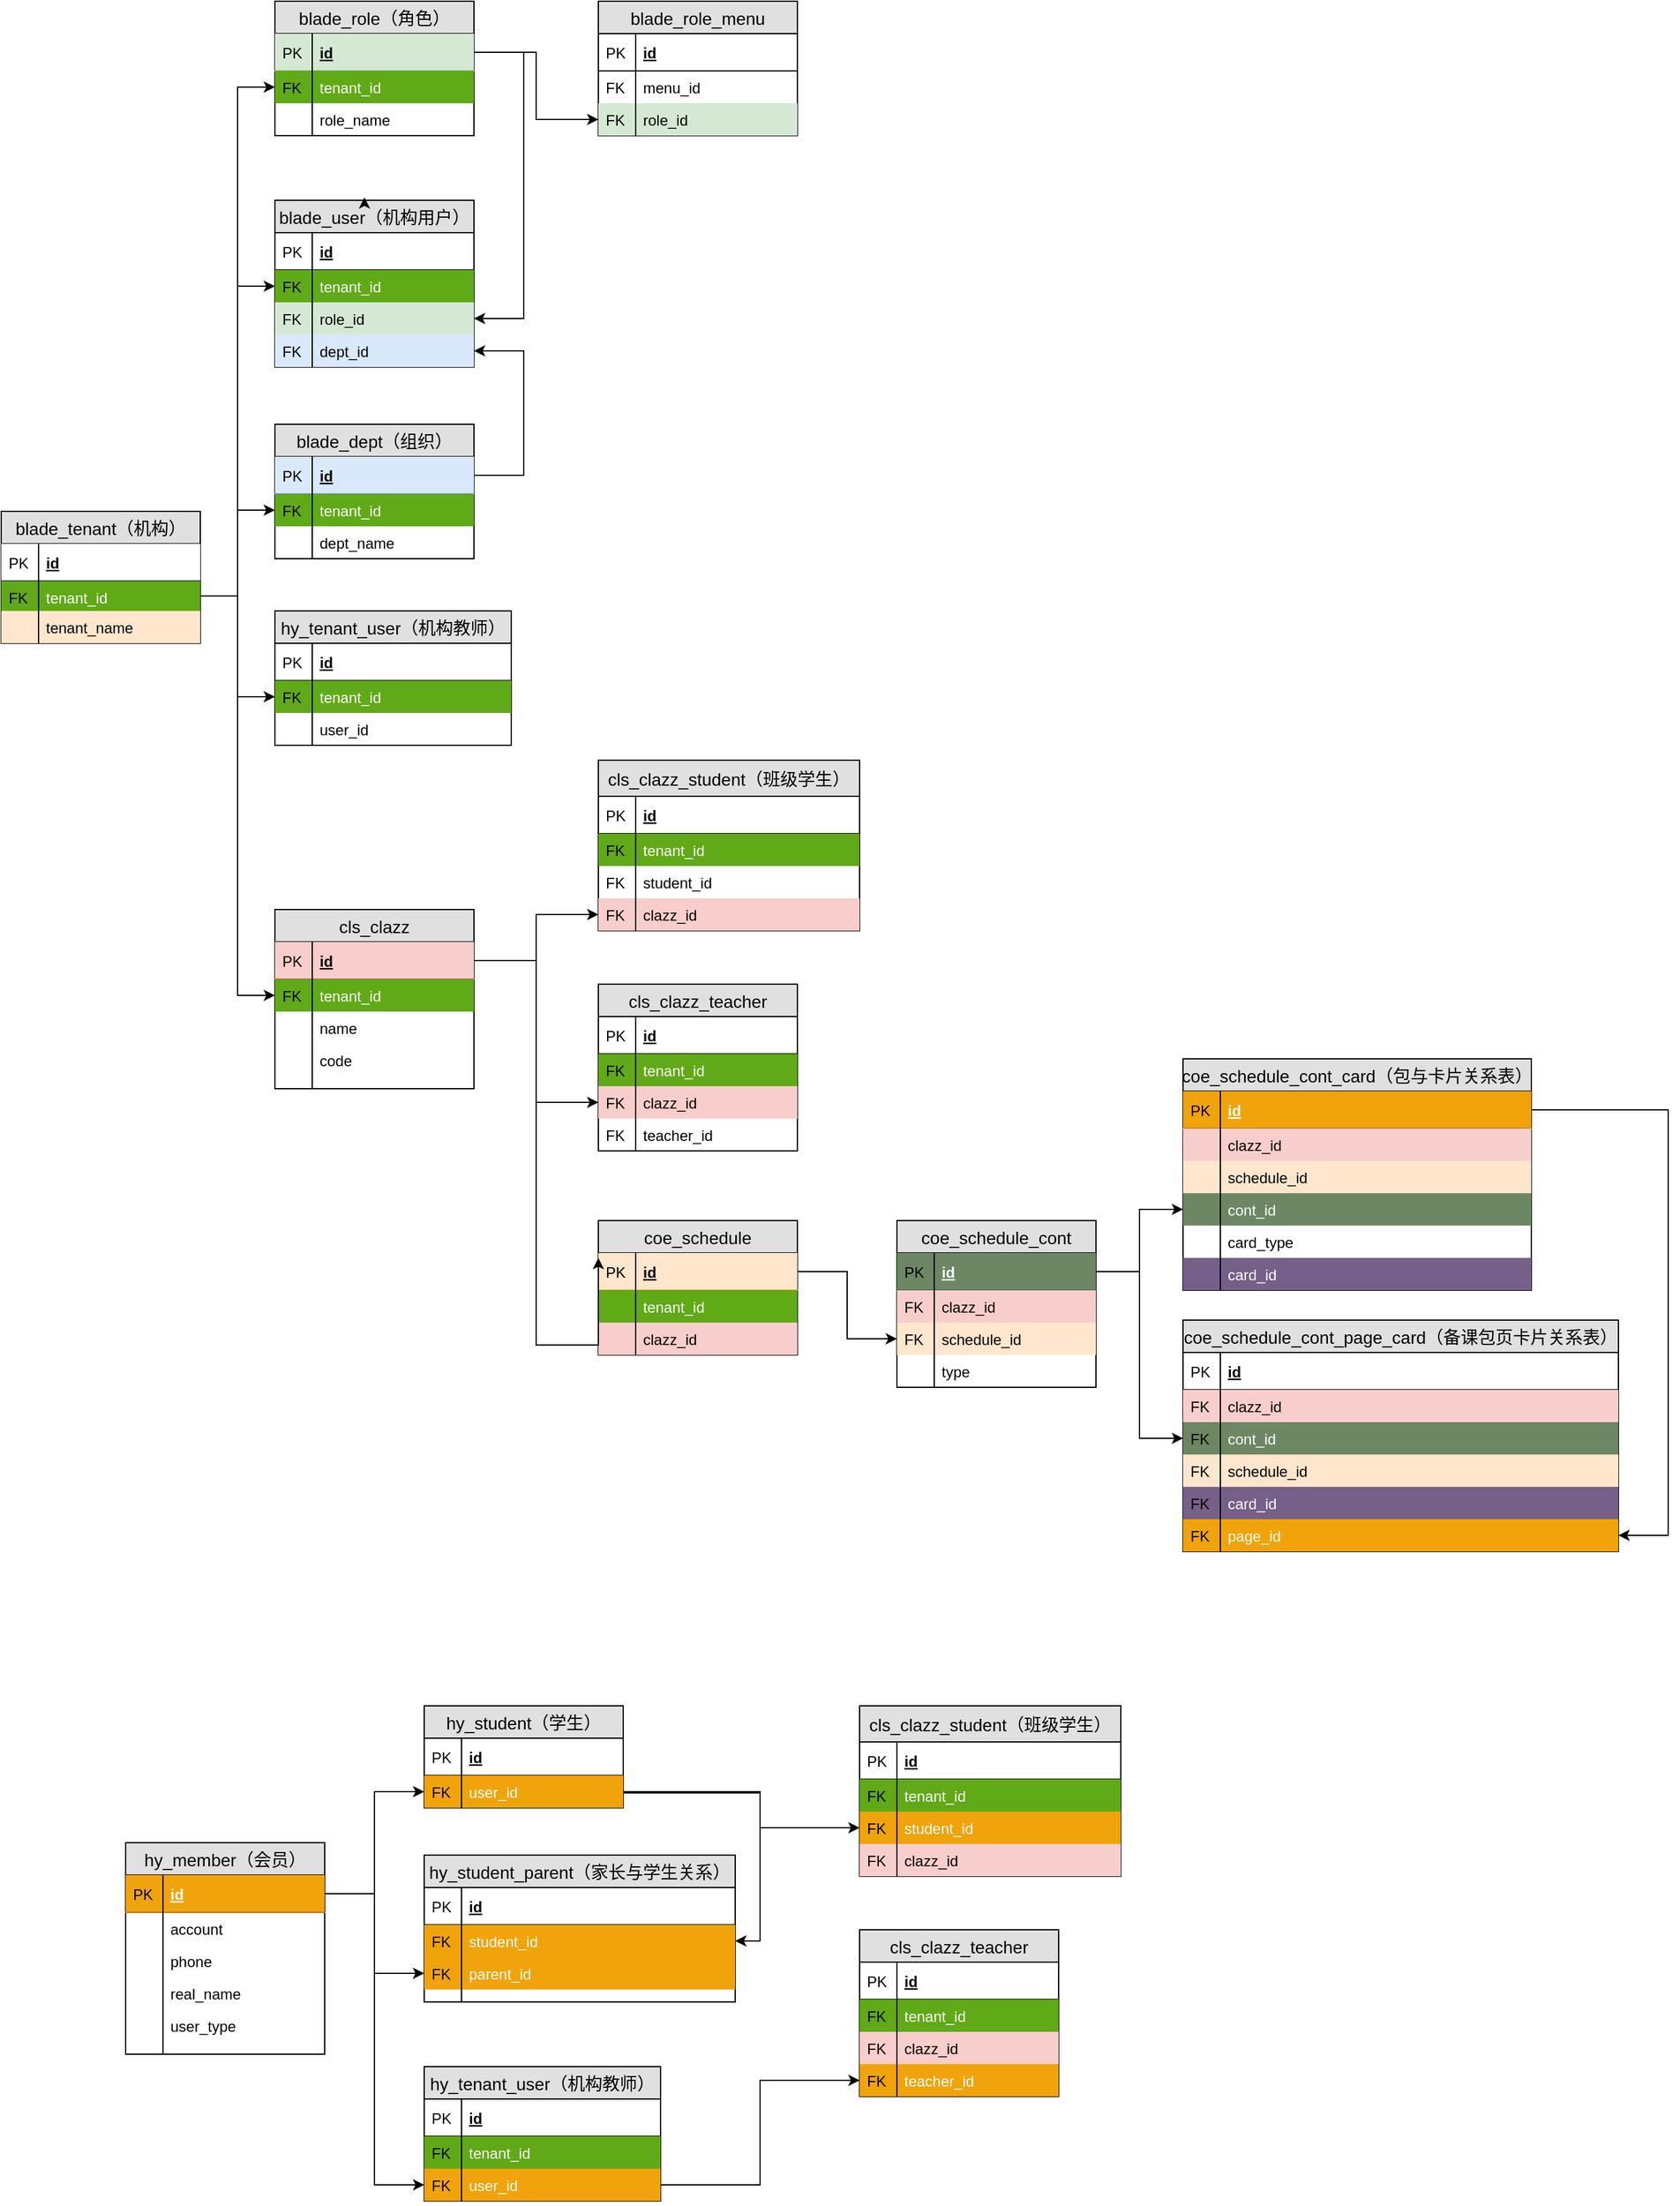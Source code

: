<mxfile version="12.4.8" type="github">
  <diagram id="uRZ5LNkj6qnoNEVaQnLW" name="第 1 页">
    <mxGraphModel dx="1422" dy="764" grid="1" gridSize="10" guides="1" tooltips="1" connect="1" arrows="1" fold="1" page="1" pageScale="1" pageWidth="827" pageHeight="1169" math="0" shadow="0">
      <root>
        <mxCell id="0"/>
        <mxCell id="1" parent="0"/>
        <mxCell id="jF-yR4b1AywF_RMoqf4l-69" value="" style="edgeStyle=orthogonalEdgeStyle;rounded=0;orthogonalLoop=1;jettySize=auto;html=1;entryX=0;entryY=0.5;entryDx=0;entryDy=0;exitX=1;exitY=0.5;exitDx=0;exitDy=0;" parent="1" source="jF-yR4b1AywF_RMoqf4l-43" target="jF-yR4b1AywF_RMoqf4l-48" edge="1">
          <mxGeometry relative="1" as="geometry">
            <Array as="points">
              <mxPoint x="190" y="498"/>
              <mxPoint x="190" y="89"/>
            </Array>
          </mxGeometry>
        </mxCell>
        <mxCell id="jF-yR4b1AywF_RMoqf4l-12" value="blade_tenant（机构）" style="swimlane;fontStyle=0;childLayout=stackLayout;horizontal=1;startSize=26;fillColor=#e0e0e0;horizontalStack=0;resizeParent=1;resizeParentMax=0;resizeLast=0;collapsible=1;marginBottom=0;swimlaneFillColor=#ffffff;align=center;fontSize=14;" parent="1" vertex="1">
          <mxGeometry y="430" width="160" height="106" as="geometry"/>
        </mxCell>
        <mxCell id="jF-yR4b1AywF_RMoqf4l-13" value="id" style="shape=partialRectangle;top=0;left=0;right=0;bottom=1;align=left;verticalAlign=middle;spacingLeft=34;spacingRight=4;overflow=hidden;rotatable=0;points=[[0,0.5],[1,0.5]];portConstraint=eastwest;dropTarget=0;fontStyle=5;fontSize=12;" parent="jF-yR4b1AywF_RMoqf4l-12" vertex="1">
          <mxGeometry y="26" width="160" height="30" as="geometry"/>
        </mxCell>
        <mxCell id="jF-yR4b1AywF_RMoqf4l-14" value="PK" style="shape=partialRectangle;top=0;left=0;bottom=0;fillColor=none;align=left;verticalAlign=middle;spacingLeft=4;spacingRight=4;overflow=hidden;rotatable=0;points=[];portConstraint=eastwest;part=1;fontSize=12;" parent="jF-yR4b1AywF_RMoqf4l-13" vertex="1" connectable="0">
          <mxGeometry width="30" height="30" as="geometry"/>
        </mxCell>
        <object label="tenant_id" id="jF-yR4b1AywF_RMoqf4l-43">
          <mxCell style="shape=partialRectangle;top=0;left=0;right=0;bottom=0;align=left;verticalAlign=top;fillColor=#60a917;spacingLeft=34;spacingRight=4;overflow=hidden;rotatable=0;points=[[0,0.5],[1,0.5]];portConstraint=eastwest;dropTarget=0;fontSize=12;strokeColor=#2D7600;fontColor=#ffffff;" parent="jF-yR4b1AywF_RMoqf4l-12" vertex="1">
            <mxGeometry y="56" width="160" height="24" as="geometry"/>
          </mxCell>
        </object>
        <mxCell id="jF-yR4b1AywF_RMoqf4l-44" value="FK" style="shape=partialRectangle;top=0;left=0;bottom=0;fillColor=none;align=left;verticalAlign=top;spacingLeft=4;spacingRight=4;overflow=hidden;rotatable=0;points=[];portConstraint=eastwest;part=1;fontSize=12;" parent="jF-yR4b1AywF_RMoqf4l-43" vertex="1" connectable="0">
          <mxGeometry width="30" height="24" as="geometry"/>
        </mxCell>
        <object label="tenant_name" id="jF-yR4b1AywF_RMoqf4l-15">
          <mxCell style="shape=partialRectangle;top=0;left=0;right=0;bottom=0;align=left;verticalAlign=top;fillColor=#ffe6cc;spacingLeft=34;spacingRight=4;overflow=hidden;rotatable=0;points=[[0,0.5],[1,0.5]];portConstraint=eastwest;dropTarget=0;fontSize=12;strokeColor=#d79b00;" parent="jF-yR4b1AywF_RMoqf4l-12" vertex="1">
            <mxGeometry y="80" width="160" height="26" as="geometry"/>
          </mxCell>
        </object>
        <mxCell id="jF-yR4b1AywF_RMoqf4l-16" value="" style="shape=partialRectangle;top=0;left=0;bottom=0;fillColor=none;align=left;verticalAlign=top;spacingLeft=4;spacingRight=4;overflow=hidden;rotatable=0;points=[];portConstraint=eastwest;part=1;fontSize=12;" parent="jF-yR4b1AywF_RMoqf4l-15" vertex="1" connectable="0">
          <mxGeometry width="30" height="26" as="geometry"/>
        </mxCell>
        <mxCell id="jF-yR4b1AywF_RMoqf4l-45" value="blade_role（角色）" style="swimlane;fontStyle=0;childLayout=stackLayout;horizontal=1;startSize=26;fillColor=#e0e0e0;horizontalStack=0;resizeParent=1;resizeParentMax=0;resizeLast=0;collapsible=1;marginBottom=0;swimlaneFillColor=#ffffff;align=center;fontSize=14;" parent="1" vertex="1">
          <mxGeometry x="220" y="20" width="160" height="108" as="geometry"/>
        </mxCell>
        <mxCell id="jF-yR4b1AywF_RMoqf4l-46" value="id" style="shape=partialRectangle;top=0;left=0;right=0;bottom=1;align=left;verticalAlign=middle;fillColor=#d5e8d4;spacingLeft=34;spacingRight=4;overflow=hidden;rotatable=0;points=[[0,0.5],[1,0.5]];portConstraint=eastwest;dropTarget=0;fontStyle=5;fontSize=12;strokeColor=#82b366;" parent="jF-yR4b1AywF_RMoqf4l-45" vertex="1">
          <mxGeometry y="26" width="160" height="30" as="geometry"/>
        </mxCell>
        <mxCell id="jF-yR4b1AywF_RMoqf4l-47" value="PK" style="shape=partialRectangle;top=0;left=0;bottom=0;fillColor=none;align=left;verticalAlign=middle;spacingLeft=4;spacingRight=4;overflow=hidden;rotatable=0;points=[];portConstraint=eastwest;part=1;fontSize=12;" parent="jF-yR4b1AywF_RMoqf4l-46" vertex="1" connectable="0">
          <mxGeometry width="30" height="30" as="geometry"/>
        </mxCell>
        <mxCell id="jF-yR4b1AywF_RMoqf4l-48" value="tenant_id" style="shape=partialRectangle;top=0;left=0;right=0;bottom=0;align=left;verticalAlign=top;fillColor=#60a917;spacingLeft=34;spacingRight=4;overflow=hidden;rotatable=0;points=[[0,0.5],[1,0.5]];portConstraint=eastwest;dropTarget=0;fontSize=12;strokeColor=#2D7600;fontColor=#ffffff;" parent="jF-yR4b1AywF_RMoqf4l-45" vertex="1">
          <mxGeometry y="56" width="160" height="26" as="geometry"/>
        </mxCell>
        <mxCell id="jF-yR4b1AywF_RMoqf4l-49" value="FK" style="shape=partialRectangle;top=0;left=0;bottom=0;fillColor=none;align=left;verticalAlign=top;spacingLeft=4;spacingRight=4;overflow=hidden;rotatable=0;points=[];portConstraint=eastwest;part=1;fontSize=12;" parent="jF-yR4b1AywF_RMoqf4l-48" vertex="1" connectable="0">
          <mxGeometry width="30" height="26" as="geometry"/>
        </mxCell>
        <mxCell id="jF-yR4b1AywF_RMoqf4l-50" value="role_name" style="shape=partialRectangle;top=0;left=0;right=0;bottom=0;align=left;verticalAlign=top;fillColor=none;spacingLeft=34;spacingRight=4;overflow=hidden;rotatable=0;points=[[0,0.5],[1,0.5]];portConstraint=eastwest;dropTarget=0;fontSize=12;" parent="jF-yR4b1AywF_RMoqf4l-45" vertex="1">
          <mxGeometry y="82" width="160" height="26" as="geometry"/>
        </mxCell>
        <mxCell id="jF-yR4b1AywF_RMoqf4l-51" value="" style="shape=partialRectangle;top=0;left=0;bottom=0;fillColor=none;align=left;verticalAlign=top;spacingLeft=4;spacingRight=4;overflow=hidden;rotatable=0;points=[];portConstraint=eastwest;part=1;fontSize=12;" parent="jF-yR4b1AywF_RMoqf4l-50" vertex="1" connectable="0">
          <mxGeometry width="30" height="26" as="geometry"/>
        </mxCell>
        <mxCell id="jF-yR4b1AywF_RMoqf4l-56" value="blade_user（机构用户）" style="swimlane;fontStyle=0;childLayout=stackLayout;horizontal=1;startSize=26;fillColor=#e0e0e0;horizontalStack=0;resizeParent=1;resizeParentMax=0;resizeLast=0;collapsible=1;marginBottom=0;swimlaneFillColor=#ffffff;align=center;fontSize=14;" parent="1" vertex="1">
          <mxGeometry x="220" y="180" width="160" height="134" as="geometry"/>
        </mxCell>
        <mxCell id="jF-yR4b1AywF_RMoqf4l-57" value="id" style="shape=partialRectangle;top=0;left=0;right=0;bottom=1;align=left;verticalAlign=middle;fillColor=none;spacingLeft=34;spacingRight=4;overflow=hidden;rotatable=0;points=[[0,0.5],[1,0.5]];portConstraint=eastwest;dropTarget=0;fontStyle=5;fontSize=12;" parent="jF-yR4b1AywF_RMoqf4l-56" vertex="1">
          <mxGeometry y="26" width="160" height="30" as="geometry"/>
        </mxCell>
        <mxCell id="jF-yR4b1AywF_RMoqf4l-58" value="PK" style="shape=partialRectangle;top=0;left=0;bottom=0;fillColor=none;align=left;verticalAlign=middle;spacingLeft=4;spacingRight=4;overflow=hidden;rotatable=0;points=[];portConstraint=eastwest;part=1;fontSize=12;" parent="jF-yR4b1AywF_RMoqf4l-57" vertex="1" connectable="0">
          <mxGeometry width="30" height="30" as="geometry"/>
        </mxCell>
        <mxCell id="jF-yR4b1AywF_RMoqf4l-59" value="tenant_id" style="shape=partialRectangle;top=0;left=0;right=0;bottom=0;align=left;verticalAlign=top;fillColor=#60a917;spacingLeft=34;spacingRight=4;overflow=hidden;rotatable=0;points=[[0,0.5],[1,0.5]];portConstraint=eastwest;dropTarget=0;fontSize=12;strokeColor=#2D7600;fontColor=#ffffff;" parent="jF-yR4b1AywF_RMoqf4l-56" vertex="1">
          <mxGeometry y="56" width="160" height="26" as="geometry"/>
        </mxCell>
        <mxCell id="jF-yR4b1AywF_RMoqf4l-60" value="FK" style="shape=partialRectangle;top=0;left=0;bottom=0;fillColor=none;align=left;verticalAlign=top;spacingLeft=4;spacingRight=4;overflow=hidden;rotatable=0;points=[];portConstraint=eastwest;part=1;fontSize=12;" parent="jF-yR4b1AywF_RMoqf4l-59" vertex="1" connectable="0">
          <mxGeometry width="30" height="26" as="geometry"/>
        </mxCell>
        <mxCell id="jF-yR4b1AywF_RMoqf4l-71" value="role_id" style="shape=partialRectangle;top=0;left=0;right=0;bottom=0;align=left;verticalAlign=top;fillColor=#d5e8d4;spacingLeft=34;spacingRight=4;overflow=hidden;rotatable=0;points=[[0,0.5],[1,0.5]];portConstraint=eastwest;dropTarget=0;fontSize=12;strokeColor=#82b366;" parent="jF-yR4b1AywF_RMoqf4l-56" vertex="1">
          <mxGeometry y="82" width="160" height="26" as="geometry"/>
        </mxCell>
        <mxCell id="jF-yR4b1AywF_RMoqf4l-72" value="FK" style="shape=partialRectangle;top=0;left=0;bottom=0;fillColor=none;align=left;verticalAlign=top;spacingLeft=4;spacingRight=4;overflow=hidden;rotatable=0;points=[];portConstraint=eastwest;part=1;fontSize=12;" parent="jF-yR4b1AywF_RMoqf4l-71" vertex="1" connectable="0">
          <mxGeometry width="30" height="26" as="geometry"/>
        </mxCell>
        <mxCell id="jF-yR4b1AywF_RMoqf4l-73" value="dept_id" style="shape=partialRectangle;top=0;left=0;right=0;bottom=0;align=left;verticalAlign=top;fillColor=#dae8fc;spacingLeft=34;spacingRight=4;overflow=hidden;rotatable=0;points=[[0,0.5],[1,0.5]];portConstraint=eastwest;dropTarget=0;fontSize=12;strokeColor=#6c8ebf;" parent="jF-yR4b1AywF_RMoqf4l-56" vertex="1">
          <mxGeometry y="108" width="160" height="26" as="geometry"/>
        </mxCell>
        <mxCell id="jF-yR4b1AywF_RMoqf4l-74" value="FK" style="shape=partialRectangle;top=0;left=0;bottom=0;fillColor=none;align=left;verticalAlign=top;spacingLeft=4;spacingRight=4;overflow=hidden;rotatable=0;points=[];portConstraint=eastwest;part=1;fontSize=12;" parent="jF-yR4b1AywF_RMoqf4l-73" vertex="1" connectable="0">
          <mxGeometry width="30" height="26" as="geometry"/>
        </mxCell>
        <mxCell id="jF-yR4b1AywF_RMoqf4l-77" value="blade_dept（组织）" style="swimlane;fontStyle=0;childLayout=stackLayout;horizontal=1;startSize=26;fillColor=#e0e0e0;horizontalStack=0;resizeParent=1;resizeParentMax=0;resizeLast=0;collapsible=1;marginBottom=0;swimlaneFillColor=#ffffff;align=center;fontSize=14;" parent="1" vertex="1">
          <mxGeometry x="220" y="360" width="160" height="108" as="geometry"/>
        </mxCell>
        <mxCell id="jF-yR4b1AywF_RMoqf4l-78" value="id" style="shape=partialRectangle;top=0;left=0;right=0;bottom=1;align=left;verticalAlign=middle;fillColor=#dae8fc;spacingLeft=34;spacingRight=4;overflow=hidden;rotatable=0;points=[[0,0.5],[1,0.5]];portConstraint=eastwest;dropTarget=0;fontStyle=5;fontSize=12;strokeColor=#6c8ebf;" parent="jF-yR4b1AywF_RMoqf4l-77" vertex="1">
          <mxGeometry y="26" width="160" height="30" as="geometry"/>
        </mxCell>
        <mxCell id="jF-yR4b1AywF_RMoqf4l-79" value="PK" style="shape=partialRectangle;top=0;left=0;bottom=0;fillColor=none;align=left;verticalAlign=middle;spacingLeft=4;spacingRight=4;overflow=hidden;rotatable=0;points=[];portConstraint=eastwest;part=1;fontSize=12;" parent="jF-yR4b1AywF_RMoqf4l-78" vertex="1" connectable="0">
          <mxGeometry width="30" height="30" as="geometry"/>
        </mxCell>
        <mxCell id="jF-yR4b1AywF_RMoqf4l-80" value="tenant_id" style="shape=partialRectangle;top=0;left=0;right=0;bottom=0;align=left;verticalAlign=top;fillColor=#60a917;spacingLeft=34;spacingRight=4;overflow=hidden;rotatable=0;points=[[0,0.5],[1,0.5]];portConstraint=eastwest;dropTarget=0;fontSize=12;strokeColor=#2D7600;fontColor=#ffffff;" parent="jF-yR4b1AywF_RMoqf4l-77" vertex="1">
          <mxGeometry y="56" width="160" height="26" as="geometry"/>
        </mxCell>
        <mxCell id="jF-yR4b1AywF_RMoqf4l-81" value="FK" style="shape=partialRectangle;top=0;left=0;bottom=0;fillColor=none;align=left;verticalAlign=top;spacingLeft=4;spacingRight=4;overflow=hidden;rotatable=0;points=[];portConstraint=eastwest;part=1;fontSize=12;" parent="jF-yR4b1AywF_RMoqf4l-80" vertex="1" connectable="0">
          <mxGeometry width="30" height="26" as="geometry"/>
        </mxCell>
        <mxCell id="jF-yR4b1AywF_RMoqf4l-84" value="dept_name" style="shape=partialRectangle;top=0;left=0;right=0;bottom=0;align=left;verticalAlign=top;fillColor=none;spacingLeft=34;spacingRight=4;overflow=hidden;rotatable=0;points=[[0,0.5],[1,0.5]];portConstraint=eastwest;dropTarget=0;fontSize=12;" parent="jF-yR4b1AywF_RMoqf4l-77" vertex="1">
          <mxGeometry y="82" width="160" height="26" as="geometry"/>
        </mxCell>
        <mxCell id="jF-yR4b1AywF_RMoqf4l-85" value="" style="shape=partialRectangle;top=0;left=0;bottom=0;fillColor=none;align=left;verticalAlign=top;spacingLeft=4;spacingRight=4;overflow=hidden;rotatable=0;points=[];portConstraint=eastwest;part=1;fontSize=12;" parent="jF-yR4b1AywF_RMoqf4l-84" vertex="1" connectable="0">
          <mxGeometry width="30" height="26" as="geometry"/>
        </mxCell>
        <mxCell id="jF-yR4b1AywF_RMoqf4l-88" style="edgeStyle=orthogonalEdgeStyle;rounded=0;orthogonalLoop=1;jettySize=auto;html=1;entryX=0;entryY=0.5;entryDx=0;entryDy=0;" parent="1" source="jF-yR4b1AywF_RMoqf4l-43" target="jF-yR4b1AywF_RMoqf4l-80" edge="1">
          <mxGeometry relative="1" as="geometry">
            <Array as="points">
              <mxPoint x="190" y="498"/>
              <mxPoint x="190" y="429"/>
            </Array>
          </mxGeometry>
        </mxCell>
        <mxCell id="jF-yR4b1AywF_RMoqf4l-89" value="hy_tenant_user（机构教师）" style="swimlane;fontStyle=0;childLayout=stackLayout;horizontal=1;startSize=26;fillColor=#e0e0e0;horizontalStack=0;resizeParent=1;resizeParentMax=0;resizeLast=0;collapsible=1;marginBottom=0;swimlaneFillColor=#ffffff;align=center;fontSize=14;" parent="1" vertex="1">
          <mxGeometry x="220" y="510" width="190" height="108" as="geometry"/>
        </mxCell>
        <mxCell id="jF-yR4b1AywF_RMoqf4l-90" value="id" style="shape=partialRectangle;top=0;left=0;right=0;bottom=1;align=left;verticalAlign=middle;fillColor=none;spacingLeft=34;spacingRight=4;overflow=hidden;rotatable=0;points=[[0,0.5],[1,0.5]];portConstraint=eastwest;dropTarget=0;fontStyle=5;fontSize=12;" parent="jF-yR4b1AywF_RMoqf4l-89" vertex="1">
          <mxGeometry y="26" width="190" height="30" as="geometry"/>
        </mxCell>
        <mxCell id="jF-yR4b1AywF_RMoqf4l-91" value="PK" style="shape=partialRectangle;top=0;left=0;bottom=0;fillColor=none;align=left;verticalAlign=middle;spacingLeft=4;spacingRight=4;overflow=hidden;rotatable=0;points=[];portConstraint=eastwest;part=1;fontSize=12;" parent="jF-yR4b1AywF_RMoqf4l-90" vertex="1" connectable="0">
          <mxGeometry width="30" height="30" as="geometry"/>
        </mxCell>
        <mxCell id="jF-yR4b1AywF_RMoqf4l-92" value="tenant_id" style="shape=partialRectangle;top=0;left=0;right=0;bottom=0;align=left;verticalAlign=top;fillColor=#60a917;spacingLeft=34;spacingRight=4;overflow=hidden;rotatable=0;points=[[0,0.5],[1,0.5]];portConstraint=eastwest;dropTarget=0;fontSize=12;strokeColor=#2D7600;fontColor=#ffffff;" parent="jF-yR4b1AywF_RMoqf4l-89" vertex="1">
          <mxGeometry y="56" width="190" height="26" as="geometry"/>
        </mxCell>
        <mxCell id="jF-yR4b1AywF_RMoqf4l-93" value="FK" style="shape=partialRectangle;top=0;left=0;bottom=0;fillColor=none;align=left;verticalAlign=top;spacingLeft=4;spacingRight=4;overflow=hidden;rotatable=0;points=[];portConstraint=eastwest;part=1;fontSize=12;" parent="jF-yR4b1AywF_RMoqf4l-92" vertex="1" connectable="0">
          <mxGeometry width="30" height="26" as="geometry"/>
        </mxCell>
        <mxCell id="jF-yR4b1AywF_RMoqf4l-94" value="user_id" style="shape=partialRectangle;top=0;left=0;right=0;bottom=0;align=left;verticalAlign=top;fillColor=none;spacingLeft=34;spacingRight=4;overflow=hidden;rotatable=0;points=[[0,0.5],[1,0.5]];portConstraint=eastwest;dropTarget=0;fontSize=12;" parent="jF-yR4b1AywF_RMoqf4l-89" vertex="1">
          <mxGeometry y="82" width="190" height="26" as="geometry"/>
        </mxCell>
        <mxCell id="jF-yR4b1AywF_RMoqf4l-95" value="" style="shape=partialRectangle;top=0;left=0;bottom=0;fillColor=none;align=left;verticalAlign=top;spacingLeft=4;spacingRight=4;overflow=hidden;rotatable=0;points=[];portConstraint=eastwest;part=1;fontSize=12;" parent="jF-yR4b1AywF_RMoqf4l-94" vertex="1" connectable="0">
          <mxGeometry width="30" height="26" as="geometry"/>
        </mxCell>
        <mxCell id="jF-yR4b1AywF_RMoqf4l-100" style="edgeStyle=orthogonalEdgeStyle;rounded=0;orthogonalLoop=1;jettySize=auto;html=1;entryX=0;entryY=0.5;entryDx=0;entryDy=0;" parent="1" source="jF-yR4b1AywF_RMoqf4l-43" target="jF-yR4b1AywF_RMoqf4l-92" edge="1">
          <mxGeometry relative="1" as="geometry">
            <Array as="points">
              <mxPoint x="190" y="498"/>
              <mxPoint x="190" y="579"/>
            </Array>
          </mxGeometry>
        </mxCell>
        <mxCell id="jF-yR4b1AywF_RMoqf4l-108" value="blade_role_menu" style="swimlane;fontStyle=0;childLayout=stackLayout;horizontal=1;startSize=26;fillColor=#e0e0e0;horizontalStack=0;resizeParent=1;resizeParentMax=0;resizeLast=0;collapsible=1;marginBottom=0;swimlaneFillColor=#ffffff;align=center;fontSize=14;" parent="1" vertex="1">
          <mxGeometry x="480" y="20" width="160" height="108" as="geometry"/>
        </mxCell>
        <mxCell id="jF-yR4b1AywF_RMoqf4l-109" value="id" style="shape=partialRectangle;top=0;left=0;right=0;bottom=1;align=left;verticalAlign=middle;fillColor=none;spacingLeft=34;spacingRight=4;overflow=hidden;rotatable=0;points=[[0,0.5],[1,0.5]];portConstraint=eastwest;dropTarget=0;fontStyle=5;fontSize=12;" parent="jF-yR4b1AywF_RMoqf4l-108" vertex="1">
          <mxGeometry y="26" width="160" height="30" as="geometry"/>
        </mxCell>
        <mxCell id="jF-yR4b1AywF_RMoqf4l-110" value="PK" style="shape=partialRectangle;top=0;left=0;bottom=0;fillColor=none;align=left;verticalAlign=middle;spacingLeft=4;spacingRight=4;overflow=hidden;rotatable=0;points=[];portConstraint=eastwest;part=1;fontSize=12;" parent="jF-yR4b1AywF_RMoqf4l-109" vertex="1" connectable="0">
          <mxGeometry width="30" height="30" as="geometry"/>
        </mxCell>
        <mxCell id="jF-yR4b1AywF_RMoqf4l-111" value="menu_id" style="shape=partialRectangle;top=0;left=0;right=0;bottom=0;align=left;verticalAlign=top;fillColor=none;spacingLeft=34;spacingRight=4;overflow=hidden;rotatable=0;points=[[0,0.5],[1,0.5]];portConstraint=eastwest;dropTarget=0;fontSize=12;" parent="jF-yR4b1AywF_RMoqf4l-108" vertex="1">
          <mxGeometry y="56" width="160" height="26" as="geometry"/>
        </mxCell>
        <mxCell id="jF-yR4b1AywF_RMoqf4l-112" value="FK" style="shape=partialRectangle;top=0;left=0;bottom=0;fillColor=none;align=left;verticalAlign=top;spacingLeft=4;spacingRight=4;overflow=hidden;rotatable=0;points=[];portConstraint=eastwest;part=1;fontSize=12;" parent="jF-yR4b1AywF_RMoqf4l-111" vertex="1" connectable="0">
          <mxGeometry width="30" height="26" as="geometry"/>
        </mxCell>
        <mxCell id="jF-yR4b1AywF_RMoqf4l-113" value="role_id" style="shape=partialRectangle;top=0;left=0;right=0;bottom=0;align=left;verticalAlign=top;fillColor=#d5e8d4;spacingLeft=34;spacingRight=4;overflow=hidden;rotatable=0;points=[[0,0.5],[1,0.5]];portConstraint=eastwest;dropTarget=0;fontSize=12;strokeColor=#82b366;" parent="jF-yR4b1AywF_RMoqf4l-108" vertex="1">
          <mxGeometry y="82" width="160" height="26" as="geometry"/>
        </mxCell>
        <mxCell id="jF-yR4b1AywF_RMoqf4l-114" value="FK" style="shape=partialRectangle;top=0;left=0;bottom=0;fillColor=none;align=left;verticalAlign=top;spacingLeft=4;spacingRight=4;overflow=hidden;rotatable=0;points=[];portConstraint=eastwest;part=1;fontSize=12;" parent="jF-yR4b1AywF_RMoqf4l-113" vertex="1" connectable="0">
          <mxGeometry width="30" height="26" as="geometry"/>
        </mxCell>
        <mxCell id="jF-yR4b1AywF_RMoqf4l-119" style="edgeStyle=orthogonalEdgeStyle;rounded=0;orthogonalLoop=1;jettySize=auto;html=1;entryX=0;entryY=0.5;entryDx=0;entryDy=0;" parent="1" source="jF-yR4b1AywF_RMoqf4l-46" target="jF-yR4b1AywF_RMoqf4l-113" edge="1">
          <mxGeometry relative="1" as="geometry"/>
        </mxCell>
        <mxCell id="jF-yR4b1AywF_RMoqf4l-123" value="cls_clazz" style="swimlane;fontStyle=0;childLayout=stackLayout;horizontal=1;startSize=26;fillColor=#e0e0e0;horizontalStack=0;resizeParent=1;resizeParentMax=0;resizeLast=0;collapsible=1;marginBottom=0;swimlaneFillColor=#ffffff;align=center;fontSize=14;" parent="1" vertex="1">
          <mxGeometry x="220" y="750" width="160" height="144" as="geometry"/>
        </mxCell>
        <mxCell id="jF-yR4b1AywF_RMoqf4l-124" value="id" style="shape=partialRectangle;top=0;left=0;right=0;bottom=1;align=left;verticalAlign=middle;fillColor=#f8cecc;spacingLeft=34;spacingRight=4;overflow=hidden;rotatable=0;points=[[0,0.5],[1,0.5]];portConstraint=eastwest;dropTarget=0;fontStyle=5;fontSize=12;strokeColor=#b85450;" parent="jF-yR4b1AywF_RMoqf4l-123" vertex="1">
          <mxGeometry y="26" width="160" height="30" as="geometry"/>
        </mxCell>
        <mxCell id="jF-yR4b1AywF_RMoqf4l-125" value="PK" style="shape=partialRectangle;top=0;left=0;bottom=0;fillColor=none;align=left;verticalAlign=middle;spacingLeft=4;spacingRight=4;overflow=hidden;rotatable=0;points=[];portConstraint=eastwest;part=1;fontSize=12;" parent="jF-yR4b1AywF_RMoqf4l-124" vertex="1" connectable="0">
          <mxGeometry width="30" height="30" as="geometry"/>
        </mxCell>
        <mxCell id="jF-yR4b1AywF_RMoqf4l-126" value="tenant_id" style="shape=partialRectangle;top=0;left=0;right=0;bottom=0;align=left;verticalAlign=top;fillColor=#60a917;spacingLeft=34;spacingRight=4;overflow=hidden;rotatable=0;points=[[0,0.5],[1,0.5]];portConstraint=eastwest;dropTarget=0;fontSize=12;strokeColor=#2D7600;fontColor=#ffffff;" parent="jF-yR4b1AywF_RMoqf4l-123" vertex="1">
          <mxGeometry y="56" width="160" height="26" as="geometry"/>
        </mxCell>
        <mxCell id="jF-yR4b1AywF_RMoqf4l-127" value="FK" style="shape=partialRectangle;top=0;left=0;bottom=0;fillColor=none;align=left;verticalAlign=top;spacingLeft=4;spacingRight=4;overflow=hidden;rotatable=0;points=[];portConstraint=eastwest;part=1;fontSize=12;" parent="jF-yR4b1AywF_RMoqf4l-126" vertex="1" connectable="0">
          <mxGeometry width="30" height="26" as="geometry"/>
        </mxCell>
        <mxCell id="jF-yR4b1AywF_RMoqf4l-128" value="name" style="shape=partialRectangle;top=0;left=0;right=0;bottom=0;align=left;verticalAlign=top;fillColor=none;spacingLeft=34;spacingRight=4;overflow=hidden;rotatable=0;points=[[0,0.5],[1,0.5]];portConstraint=eastwest;dropTarget=0;fontSize=12;" parent="jF-yR4b1AywF_RMoqf4l-123" vertex="1">
          <mxGeometry y="82" width="160" height="26" as="geometry"/>
        </mxCell>
        <mxCell id="jF-yR4b1AywF_RMoqf4l-129" value="" style="shape=partialRectangle;top=0;left=0;bottom=0;fillColor=none;align=left;verticalAlign=top;spacingLeft=4;spacingRight=4;overflow=hidden;rotatable=0;points=[];portConstraint=eastwest;part=1;fontSize=12;" parent="jF-yR4b1AywF_RMoqf4l-128" vertex="1" connectable="0">
          <mxGeometry width="30" height="26" as="geometry"/>
        </mxCell>
        <mxCell id="jF-yR4b1AywF_RMoqf4l-135" value="code" style="shape=partialRectangle;top=0;left=0;right=0;bottom=0;align=left;verticalAlign=top;fillColor=none;spacingLeft=34;spacingRight=4;overflow=hidden;rotatable=0;points=[[0,0.5],[1,0.5]];portConstraint=eastwest;dropTarget=0;fontSize=12;" parent="jF-yR4b1AywF_RMoqf4l-123" vertex="1">
          <mxGeometry y="108" width="160" height="26" as="geometry"/>
        </mxCell>
        <mxCell id="jF-yR4b1AywF_RMoqf4l-136" value="" style="shape=partialRectangle;top=0;left=0;bottom=0;fillColor=none;align=left;verticalAlign=top;spacingLeft=4;spacingRight=4;overflow=hidden;rotatable=0;points=[];portConstraint=eastwest;part=1;fontSize=12;" parent="jF-yR4b1AywF_RMoqf4l-135" vertex="1" connectable="0">
          <mxGeometry width="30" height="26" as="geometry"/>
        </mxCell>
        <mxCell id="jF-yR4b1AywF_RMoqf4l-132" value="" style="shape=partialRectangle;top=0;left=0;right=0;bottom=0;align=left;verticalAlign=top;fillColor=none;spacingLeft=34;spacingRight=4;overflow=hidden;rotatable=0;points=[[0,0.5],[1,0.5]];portConstraint=eastwest;dropTarget=0;fontSize=12;" parent="jF-yR4b1AywF_RMoqf4l-123" vertex="1">
          <mxGeometry y="134" width="160" height="10" as="geometry"/>
        </mxCell>
        <mxCell id="jF-yR4b1AywF_RMoqf4l-133" value="" style="shape=partialRectangle;top=0;left=0;bottom=0;fillColor=none;align=left;verticalAlign=top;spacingLeft=4;spacingRight=4;overflow=hidden;rotatable=0;points=[];portConstraint=eastwest;part=1;fontSize=12;" parent="jF-yR4b1AywF_RMoqf4l-132" vertex="1" connectable="0">
          <mxGeometry width="30" height="10" as="geometry"/>
        </mxCell>
        <mxCell id="jF-yR4b1AywF_RMoqf4l-134" style="edgeStyle=orthogonalEdgeStyle;rounded=0;orthogonalLoop=1;jettySize=auto;html=1;entryX=0;entryY=0.5;entryDx=0;entryDy=0;" parent="1" source="jF-yR4b1AywF_RMoqf4l-43" target="jF-yR4b1AywF_RMoqf4l-126" edge="1">
          <mxGeometry relative="1" as="geometry"/>
        </mxCell>
        <mxCell id="jF-yR4b1AywF_RMoqf4l-137" value="cls_clazz_student（班级学生）" style="swimlane;fontStyle=0;childLayout=stackLayout;horizontal=1;startSize=29;fillColor=#e0e0e0;horizontalStack=0;resizeParent=1;resizeParentMax=0;resizeLast=0;collapsible=1;marginBottom=0;swimlaneFillColor=#ffffff;align=center;fontSize=14;" parent="1" vertex="1">
          <mxGeometry x="480" y="630" width="210" height="137" as="geometry"/>
        </mxCell>
        <mxCell id="jF-yR4b1AywF_RMoqf4l-138" value="id" style="shape=partialRectangle;top=0;left=0;right=0;bottom=1;align=left;verticalAlign=middle;fillColor=none;spacingLeft=34;spacingRight=4;overflow=hidden;rotatable=0;points=[[0,0.5],[1,0.5]];portConstraint=eastwest;dropTarget=0;fontStyle=5;fontSize=12;" parent="jF-yR4b1AywF_RMoqf4l-137" vertex="1">
          <mxGeometry y="29" width="210" height="30" as="geometry"/>
        </mxCell>
        <mxCell id="jF-yR4b1AywF_RMoqf4l-139" value="PK" style="shape=partialRectangle;top=0;left=0;bottom=0;fillColor=none;align=left;verticalAlign=middle;spacingLeft=4;spacingRight=4;overflow=hidden;rotatable=0;points=[];portConstraint=eastwest;part=1;fontSize=12;" parent="jF-yR4b1AywF_RMoqf4l-138" vertex="1" connectable="0">
          <mxGeometry width="30" height="30" as="geometry"/>
        </mxCell>
        <mxCell id="jF-yR4b1AywF_RMoqf4l-140" value="tenant_id" style="shape=partialRectangle;top=0;left=0;right=0;bottom=0;align=left;verticalAlign=top;fillColor=#60a917;spacingLeft=34;spacingRight=4;overflow=hidden;rotatable=0;points=[[0,0.5],[1,0.5]];portConstraint=eastwest;dropTarget=0;fontSize=12;strokeColor=#2D7600;fontColor=#ffffff;" parent="jF-yR4b1AywF_RMoqf4l-137" vertex="1">
          <mxGeometry y="59" width="210" height="26" as="geometry"/>
        </mxCell>
        <mxCell id="jF-yR4b1AywF_RMoqf4l-141" value="FK" style="shape=partialRectangle;top=0;left=0;bottom=0;fillColor=none;align=left;verticalAlign=top;spacingLeft=4;spacingRight=4;overflow=hidden;rotatable=0;points=[];portConstraint=eastwest;part=1;fontSize=12;" parent="jF-yR4b1AywF_RMoqf4l-140" vertex="1" connectable="0">
          <mxGeometry width="30" height="26" as="geometry"/>
        </mxCell>
        <mxCell id="jF-yR4b1AywF_RMoqf4l-144" value="student_id" style="shape=partialRectangle;top=0;left=0;right=0;bottom=0;align=left;verticalAlign=top;fillColor=none;spacingLeft=34;spacingRight=4;overflow=hidden;rotatable=0;points=[[0,0.5],[1,0.5]];portConstraint=eastwest;dropTarget=0;fontSize=12;" parent="jF-yR4b1AywF_RMoqf4l-137" vertex="1">
          <mxGeometry y="85" width="210" height="26" as="geometry"/>
        </mxCell>
        <mxCell id="jF-yR4b1AywF_RMoqf4l-145" value="FK" style="shape=partialRectangle;top=0;left=0;bottom=0;fillColor=none;align=left;verticalAlign=top;spacingLeft=4;spacingRight=4;overflow=hidden;rotatable=0;points=[];portConstraint=eastwest;part=1;fontSize=12;" parent="jF-yR4b1AywF_RMoqf4l-144" vertex="1" connectable="0">
          <mxGeometry width="30" height="26" as="geometry"/>
        </mxCell>
        <mxCell id="jF-yR4b1AywF_RMoqf4l-142" value="clazz_id" style="shape=partialRectangle;top=0;left=0;right=0;bottom=0;align=left;verticalAlign=top;fillColor=#f8cecc;spacingLeft=34;spacingRight=4;overflow=hidden;rotatable=0;points=[[0,0.5],[1,0.5]];portConstraint=eastwest;dropTarget=0;fontSize=12;strokeColor=#b85450;" parent="jF-yR4b1AywF_RMoqf4l-137" vertex="1">
          <mxGeometry y="111" width="210" height="26" as="geometry"/>
        </mxCell>
        <mxCell id="jF-yR4b1AywF_RMoqf4l-143" value="FK" style="shape=partialRectangle;top=0;left=0;bottom=0;fillColor=none;align=left;verticalAlign=top;spacingLeft=4;spacingRight=4;overflow=hidden;rotatable=0;points=[];portConstraint=eastwest;part=1;fontSize=12;" parent="jF-yR4b1AywF_RMoqf4l-142" vertex="1" connectable="0">
          <mxGeometry width="30" height="26" as="geometry"/>
        </mxCell>
        <mxCell id="jF-yR4b1AywF_RMoqf4l-149" style="edgeStyle=orthogonalEdgeStyle;rounded=0;orthogonalLoop=1;jettySize=auto;html=1;entryX=0;entryY=0.5;entryDx=0;entryDy=0;" parent="1" source="jF-yR4b1AywF_RMoqf4l-124" target="jF-yR4b1AywF_RMoqf4l-142" edge="1">
          <mxGeometry relative="1" as="geometry"/>
        </mxCell>
        <mxCell id="jF-yR4b1AywF_RMoqf4l-150" value="cls_clazz_teacher" style="swimlane;fontStyle=0;childLayout=stackLayout;horizontal=1;startSize=26;fillColor=#e0e0e0;horizontalStack=0;resizeParent=1;resizeParentMax=0;resizeLast=0;collapsible=1;marginBottom=0;swimlaneFillColor=#ffffff;align=center;fontSize=14;" parent="1" vertex="1">
          <mxGeometry x="480" y="810" width="160" height="134" as="geometry"/>
        </mxCell>
        <mxCell id="jF-yR4b1AywF_RMoqf4l-151" value="id" style="shape=partialRectangle;top=0;left=0;right=0;bottom=1;align=left;verticalAlign=middle;fillColor=none;spacingLeft=34;spacingRight=4;overflow=hidden;rotatable=0;points=[[0,0.5],[1,0.5]];portConstraint=eastwest;dropTarget=0;fontStyle=5;fontSize=12;" parent="jF-yR4b1AywF_RMoqf4l-150" vertex="1">
          <mxGeometry y="26" width="160" height="30" as="geometry"/>
        </mxCell>
        <mxCell id="jF-yR4b1AywF_RMoqf4l-152" value="PK" style="shape=partialRectangle;top=0;left=0;bottom=0;fillColor=none;align=left;verticalAlign=middle;spacingLeft=4;spacingRight=4;overflow=hidden;rotatable=0;points=[];portConstraint=eastwest;part=1;fontSize=12;" parent="jF-yR4b1AywF_RMoqf4l-151" vertex="1" connectable="0">
          <mxGeometry width="30" height="30" as="geometry"/>
        </mxCell>
        <mxCell id="jF-yR4b1AywF_RMoqf4l-153" value="tenant_id" style="shape=partialRectangle;top=0;left=0;right=0;bottom=0;align=left;verticalAlign=top;fillColor=#60a917;spacingLeft=34;spacingRight=4;overflow=hidden;rotatable=0;points=[[0,0.5],[1,0.5]];portConstraint=eastwest;dropTarget=0;fontSize=12;strokeColor=#2D7600;fontColor=#ffffff;" parent="jF-yR4b1AywF_RMoqf4l-150" vertex="1">
          <mxGeometry y="56" width="160" height="26" as="geometry"/>
        </mxCell>
        <mxCell id="jF-yR4b1AywF_RMoqf4l-154" value="FK" style="shape=partialRectangle;top=0;left=0;bottom=0;fillColor=none;align=left;verticalAlign=top;spacingLeft=4;spacingRight=4;overflow=hidden;rotatable=0;points=[];portConstraint=eastwest;part=1;fontSize=12;" parent="jF-yR4b1AywF_RMoqf4l-153" vertex="1" connectable="0">
          <mxGeometry width="30" height="26" as="geometry"/>
        </mxCell>
        <mxCell id="jF-yR4b1AywF_RMoqf4l-155" value="clazz_id" style="shape=partialRectangle;top=0;left=0;right=0;bottom=0;align=left;verticalAlign=top;fillColor=#f8cecc;spacingLeft=34;spacingRight=4;overflow=hidden;rotatable=0;points=[[0,0.5],[1,0.5]];portConstraint=eastwest;dropTarget=0;fontSize=12;strokeColor=#b85450;" parent="jF-yR4b1AywF_RMoqf4l-150" vertex="1">
          <mxGeometry y="82" width="160" height="26" as="geometry"/>
        </mxCell>
        <mxCell id="jF-yR4b1AywF_RMoqf4l-156" value="FK" style="shape=partialRectangle;top=0;left=0;bottom=0;fillColor=none;align=left;verticalAlign=top;spacingLeft=4;spacingRight=4;overflow=hidden;rotatable=0;points=[];portConstraint=eastwest;part=1;fontSize=12;" parent="jF-yR4b1AywF_RMoqf4l-155" vertex="1" connectable="0">
          <mxGeometry width="30" height="26" as="geometry"/>
        </mxCell>
        <mxCell id="jF-yR4b1AywF_RMoqf4l-157" value="teacher_id" style="shape=partialRectangle;top=0;left=0;right=0;bottom=0;align=left;verticalAlign=top;fillColor=none;spacingLeft=34;spacingRight=4;overflow=hidden;rotatable=0;points=[[0,0.5],[1,0.5]];portConstraint=eastwest;dropTarget=0;fontSize=12;" parent="jF-yR4b1AywF_RMoqf4l-150" vertex="1">
          <mxGeometry y="108" width="160" height="26" as="geometry"/>
        </mxCell>
        <mxCell id="jF-yR4b1AywF_RMoqf4l-158" value="FK" style="shape=partialRectangle;top=0;left=0;bottom=0;fillColor=none;align=left;verticalAlign=top;spacingLeft=4;spacingRight=4;overflow=hidden;rotatable=0;points=[];portConstraint=eastwest;part=1;fontSize=12;" parent="jF-yR4b1AywF_RMoqf4l-157" vertex="1" connectable="0">
          <mxGeometry width="30" height="26" as="geometry"/>
        </mxCell>
        <mxCell id="jF-yR4b1AywF_RMoqf4l-161" style="edgeStyle=orthogonalEdgeStyle;rounded=0;orthogonalLoop=1;jettySize=auto;html=1;entryX=0;entryY=0.5;entryDx=0;entryDy=0;" parent="1" source="jF-yR4b1AywF_RMoqf4l-124" target="jF-yR4b1AywF_RMoqf4l-155" edge="1">
          <mxGeometry relative="1" as="geometry"/>
        </mxCell>
        <mxCell id="jF-yR4b1AywF_RMoqf4l-162" style="edgeStyle=orthogonalEdgeStyle;rounded=0;orthogonalLoop=1;jettySize=auto;html=1;exitX=0.5;exitY=0;exitDx=0;exitDy=0;entryX=0.45;entryY=-0.018;entryDx=0;entryDy=0;entryPerimeter=0;" parent="1" source="jF-yR4b1AywF_RMoqf4l-56" target="jF-yR4b1AywF_RMoqf4l-56" edge="1">
          <mxGeometry relative="1" as="geometry"/>
        </mxCell>
        <mxCell id="jF-yR4b1AywF_RMoqf4l-163" style="edgeStyle=orthogonalEdgeStyle;rounded=0;orthogonalLoop=1;jettySize=auto;html=1;entryX=1;entryY=0.5;entryDx=0;entryDy=0;" parent="1" source="jF-yR4b1AywF_RMoqf4l-46" target="jF-yR4b1AywF_RMoqf4l-71" edge="1">
          <mxGeometry relative="1" as="geometry">
            <Array as="points">
              <mxPoint x="420" y="61"/>
              <mxPoint x="420" y="275"/>
            </Array>
          </mxGeometry>
        </mxCell>
        <mxCell id="jF-yR4b1AywF_RMoqf4l-164" style="edgeStyle=orthogonalEdgeStyle;rounded=0;orthogonalLoop=1;jettySize=auto;html=1;entryX=0;entryY=0.5;entryDx=0;entryDy=0;" parent="1" source="jF-yR4b1AywF_RMoqf4l-43" target="jF-yR4b1AywF_RMoqf4l-59" edge="1">
          <mxGeometry relative="1" as="geometry"/>
        </mxCell>
        <mxCell id="jF-yR4b1AywF_RMoqf4l-165" style="edgeStyle=orthogonalEdgeStyle;rounded=0;orthogonalLoop=1;jettySize=auto;html=1;" parent="1" source="jF-yR4b1AywF_RMoqf4l-78" target="jF-yR4b1AywF_RMoqf4l-73" edge="1">
          <mxGeometry relative="1" as="geometry">
            <Array as="points">
              <mxPoint x="420" y="401"/>
              <mxPoint x="420" y="301"/>
            </Array>
          </mxGeometry>
        </mxCell>
        <mxCell id="jF-yR4b1AywF_RMoqf4l-166" value="coe_schedule" style="swimlane;fontStyle=0;childLayout=stackLayout;horizontal=1;startSize=26;fillColor=#e0e0e0;horizontalStack=0;resizeParent=1;resizeParentMax=0;resizeLast=0;collapsible=1;marginBottom=0;swimlaneFillColor=#ffffff;align=center;fontSize=14;" parent="1" vertex="1">
          <mxGeometry x="480" y="1000" width="160" height="108" as="geometry"/>
        </mxCell>
        <mxCell id="jF-yR4b1AywF_RMoqf4l-167" value="id" style="shape=partialRectangle;top=0;left=0;right=0;bottom=1;align=left;verticalAlign=middle;fillColor=#ffe6cc;spacingLeft=34;spacingRight=4;overflow=hidden;rotatable=0;points=[[0,0.5],[1,0.5]];portConstraint=eastwest;dropTarget=0;fontStyle=5;fontSize=12;strokeColor=#d79b00;" parent="jF-yR4b1AywF_RMoqf4l-166" vertex="1">
          <mxGeometry y="26" width="160" height="30" as="geometry"/>
        </mxCell>
        <mxCell id="jF-yR4b1AywF_RMoqf4l-168" value="PK" style="shape=partialRectangle;top=0;left=0;bottom=0;fillColor=none;align=left;verticalAlign=middle;spacingLeft=4;spacingRight=4;overflow=hidden;rotatable=0;points=[];portConstraint=eastwest;part=1;fontSize=12;" parent="jF-yR4b1AywF_RMoqf4l-167" vertex="1" connectable="0">
          <mxGeometry width="30" height="30" as="geometry"/>
        </mxCell>
        <mxCell id="jF-yR4b1AywF_RMoqf4l-169" value="tenant_id" style="shape=partialRectangle;top=0;left=0;right=0;bottom=0;align=left;verticalAlign=top;fillColor=#60a917;spacingLeft=34;spacingRight=4;overflow=hidden;rotatable=0;points=[[0,0.5],[1,0.5]];portConstraint=eastwest;dropTarget=0;fontSize=12;strokeColor=#2D7600;fontColor=#ffffff;" parent="jF-yR4b1AywF_RMoqf4l-166" vertex="1">
          <mxGeometry y="56" width="160" height="26" as="geometry"/>
        </mxCell>
        <mxCell id="jF-yR4b1AywF_RMoqf4l-170" value="" style="shape=partialRectangle;top=0;left=0;bottom=0;fillColor=none;align=left;verticalAlign=top;spacingLeft=4;spacingRight=4;overflow=hidden;rotatable=0;points=[];portConstraint=eastwest;part=1;fontSize=12;" parent="jF-yR4b1AywF_RMoqf4l-169" vertex="1" connectable="0">
          <mxGeometry width="30" height="26" as="geometry"/>
        </mxCell>
        <mxCell id="jF-yR4b1AywF_RMoqf4l-171" value="clazz_id" style="shape=partialRectangle;top=0;left=0;right=0;bottom=0;align=left;verticalAlign=top;fillColor=#f8cecc;spacingLeft=34;spacingRight=4;overflow=hidden;rotatable=0;points=[[0,0.5],[1,0.5]];portConstraint=eastwest;dropTarget=0;fontSize=12;strokeColor=#b85450;" parent="jF-yR4b1AywF_RMoqf4l-166" vertex="1">
          <mxGeometry y="82" width="160" height="26" as="geometry"/>
        </mxCell>
        <mxCell id="jF-yR4b1AywF_RMoqf4l-172" value="" style="shape=partialRectangle;top=0;left=0;bottom=0;fillColor=none;align=left;verticalAlign=top;spacingLeft=4;spacingRight=4;overflow=hidden;rotatable=0;points=[];portConstraint=eastwest;part=1;fontSize=12;" parent="jF-yR4b1AywF_RMoqf4l-171" vertex="1" connectable="0">
          <mxGeometry width="30" height="26" as="geometry"/>
        </mxCell>
        <mxCell id="jF-yR4b1AywF_RMoqf4l-177" style="edgeStyle=orthogonalEdgeStyle;rounded=0;orthogonalLoop=1;jettySize=auto;html=1;" parent="1" source="jF-yR4b1AywF_RMoqf4l-124" edge="1">
          <mxGeometry relative="1" as="geometry">
            <mxPoint x="480" y="1030" as="targetPoint"/>
            <Array as="points">
              <mxPoint x="430" y="791"/>
              <mxPoint x="430" y="1100"/>
              <mxPoint x="480" y="1100"/>
            </Array>
          </mxGeometry>
        </mxCell>
        <mxCell id="jF-yR4b1AywF_RMoqf4l-180" value="coe_schedule_cont" style="swimlane;fontStyle=0;childLayout=stackLayout;horizontal=1;startSize=26;fillColor=#e0e0e0;horizontalStack=0;resizeParent=1;resizeParentMax=0;resizeLast=0;collapsible=1;marginBottom=0;swimlaneFillColor=#ffffff;align=center;fontSize=14;" parent="1" vertex="1">
          <mxGeometry x="720" y="1000" width="160" height="134" as="geometry"/>
        </mxCell>
        <mxCell id="jF-yR4b1AywF_RMoqf4l-181" value="id" style="shape=partialRectangle;top=0;left=0;right=0;bottom=1;align=left;verticalAlign=middle;fillColor=#6d8764;spacingLeft=34;spacingRight=4;overflow=hidden;rotatable=0;points=[[0,0.5],[1,0.5]];portConstraint=eastwest;dropTarget=0;fontStyle=5;fontSize=12;strokeColor=#3A5431;fontColor=#ffffff;" parent="jF-yR4b1AywF_RMoqf4l-180" vertex="1">
          <mxGeometry y="26" width="160" height="30" as="geometry"/>
        </mxCell>
        <mxCell id="jF-yR4b1AywF_RMoqf4l-182" value="PK" style="shape=partialRectangle;top=0;left=0;bottom=0;fillColor=none;align=left;verticalAlign=middle;spacingLeft=4;spacingRight=4;overflow=hidden;rotatable=0;points=[];portConstraint=eastwest;part=1;fontSize=12;" parent="jF-yR4b1AywF_RMoqf4l-181" vertex="1" connectable="0">
          <mxGeometry width="30" height="30" as="geometry"/>
        </mxCell>
        <mxCell id="jF-yR4b1AywF_RMoqf4l-183" value="clazz_id" style="shape=partialRectangle;top=0;left=0;right=0;bottom=0;align=left;verticalAlign=top;fillColor=#f8cecc;spacingLeft=34;spacingRight=4;overflow=hidden;rotatable=0;points=[[0,0.5],[1,0.5]];portConstraint=eastwest;dropTarget=0;fontSize=12;strokeColor=#b85450;" parent="jF-yR4b1AywF_RMoqf4l-180" vertex="1">
          <mxGeometry y="56" width="160" height="26" as="geometry"/>
        </mxCell>
        <mxCell id="jF-yR4b1AywF_RMoqf4l-184" value="FK" style="shape=partialRectangle;top=0;left=0;bottom=0;fillColor=none;align=left;verticalAlign=top;spacingLeft=4;spacingRight=4;overflow=hidden;rotatable=0;points=[];portConstraint=eastwest;part=1;fontSize=12;" parent="jF-yR4b1AywF_RMoqf4l-183" vertex="1" connectable="0">
          <mxGeometry width="30" height="26" as="geometry"/>
        </mxCell>
        <mxCell id="jF-yR4b1AywF_RMoqf4l-185" value="schedule_id" style="shape=partialRectangle;top=0;left=0;right=0;bottom=0;align=left;verticalAlign=top;fillColor=#ffe6cc;spacingLeft=34;spacingRight=4;overflow=hidden;rotatable=0;points=[[0,0.5],[1,0.5]];portConstraint=eastwest;dropTarget=0;fontSize=12;strokeColor=#d79b00;" parent="jF-yR4b1AywF_RMoqf4l-180" vertex="1">
          <mxGeometry y="82" width="160" height="26" as="geometry"/>
        </mxCell>
        <mxCell id="jF-yR4b1AywF_RMoqf4l-186" value="FK" style="shape=partialRectangle;top=0;left=0;bottom=0;fillColor=none;align=left;verticalAlign=top;spacingLeft=4;spacingRight=4;overflow=hidden;rotatable=0;points=[];portConstraint=eastwest;part=1;fontSize=12;" parent="jF-yR4b1AywF_RMoqf4l-185" vertex="1" connectable="0">
          <mxGeometry width="30" height="26" as="geometry"/>
        </mxCell>
        <mxCell id="jF-yR4b1AywF_RMoqf4l-187" value="type" style="shape=partialRectangle;top=0;left=0;right=0;bottom=0;align=left;verticalAlign=top;fillColor=none;spacingLeft=34;spacingRight=4;overflow=hidden;rotatable=0;points=[[0,0.5],[1,0.5]];portConstraint=eastwest;dropTarget=0;fontSize=12;" parent="jF-yR4b1AywF_RMoqf4l-180" vertex="1">
          <mxGeometry y="108" width="160" height="26" as="geometry"/>
        </mxCell>
        <mxCell id="jF-yR4b1AywF_RMoqf4l-188" value="" style="shape=partialRectangle;top=0;left=0;bottom=0;fillColor=none;align=left;verticalAlign=top;spacingLeft=4;spacingRight=4;overflow=hidden;rotatable=0;points=[];portConstraint=eastwest;part=1;fontSize=12;" parent="jF-yR4b1AywF_RMoqf4l-187" vertex="1" connectable="0">
          <mxGeometry width="30" height="26" as="geometry"/>
        </mxCell>
        <mxCell id="jF-yR4b1AywF_RMoqf4l-191" style="edgeStyle=orthogonalEdgeStyle;rounded=0;orthogonalLoop=1;jettySize=auto;html=1;entryX=0;entryY=0.5;entryDx=0;entryDy=0;" parent="1" source="jF-yR4b1AywF_RMoqf4l-167" target="jF-yR4b1AywF_RMoqf4l-185" edge="1">
          <mxGeometry relative="1" as="geometry"/>
        </mxCell>
        <mxCell id="jF-yR4b1AywF_RMoqf4l-192" value="coe_schedule_cont_card（包与卡片关系表）" style="swimlane;fontStyle=0;childLayout=stackLayout;horizontal=1;startSize=26;fillColor=#e0e0e0;horizontalStack=0;resizeParent=1;resizeParentMax=0;resizeLast=0;collapsible=1;marginBottom=0;swimlaneFillColor=#ffffff;align=center;fontSize=14;" parent="1" vertex="1">
          <mxGeometry x="950" y="870" width="280" height="186" as="geometry"/>
        </mxCell>
        <mxCell id="jF-yR4b1AywF_RMoqf4l-193" value="id" style="shape=partialRectangle;top=0;left=0;right=0;bottom=1;align=left;verticalAlign=middle;fillColor=#f0a30a;spacingLeft=34;spacingRight=4;overflow=hidden;rotatable=0;points=[[0,0.5],[1,0.5]];portConstraint=eastwest;dropTarget=0;fontStyle=5;fontSize=12;strokeColor=#BD7000;fontColor=#ffffff;" parent="jF-yR4b1AywF_RMoqf4l-192" vertex="1">
          <mxGeometry y="26" width="280" height="30" as="geometry"/>
        </mxCell>
        <mxCell id="jF-yR4b1AywF_RMoqf4l-194" value="PK" style="shape=partialRectangle;top=0;left=0;bottom=0;fillColor=none;align=left;verticalAlign=middle;spacingLeft=4;spacingRight=4;overflow=hidden;rotatable=0;points=[];portConstraint=eastwest;part=1;fontSize=12;" parent="jF-yR4b1AywF_RMoqf4l-193" vertex="1" connectable="0">
          <mxGeometry width="30" height="30" as="geometry"/>
        </mxCell>
        <mxCell id="jF-yR4b1AywF_RMoqf4l-195" value="clazz_id" style="shape=partialRectangle;top=0;left=0;right=0;bottom=0;align=left;verticalAlign=top;fillColor=#f8cecc;spacingLeft=34;spacingRight=4;overflow=hidden;rotatable=0;points=[[0,0.5],[1,0.5]];portConstraint=eastwest;dropTarget=0;fontSize=12;strokeColor=#b85450;" parent="jF-yR4b1AywF_RMoqf4l-192" vertex="1">
          <mxGeometry y="56" width="280" height="26" as="geometry"/>
        </mxCell>
        <mxCell id="jF-yR4b1AywF_RMoqf4l-196" value="" style="shape=partialRectangle;top=0;left=0;bottom=0;fillColor=none;align=left;verticalAlign=top;spacingLeft=4;spacingRight=4;overflow=hidden;rotatable=0;points=[];portConstraint=eastwest;part=1;fontSize=12;" parent="jF-yR4b1AywF_RMoqf4l-195" vertex="1" connectable="0">
          <mxGeometry width="30" height="26" as="geometry"/>
        </mxCell>
        <mxCell id="jF-yR4b1AywF_RMoqf4l-197" value="schedule_id" style="shape=partialRectangle;top=0;left=0;right=0;bottom=0;align=left;verticalAlign=top;fillColor=#ffe6cc;spacingLeft=34;spacingRight=4;overflow=hidden;rotatable=0;points=[[0,0.5],[1,0.5]];portConstraint=eastwest;dropTarget=0;fontSize=12;strokeColor=#d79b00;" parent="jF-yR4b1AywF_RMoqf4l-192" vertex="1">
          <mxGeometry y="82" width="280" height="26" as="geometry"/>
        </mxCell>
        <mxCell id="jF-yR4b1AywF_RMoqf4l-198" value="" style="shape=partialRectangle;top=0;left=0;bottom=0;fillColor=none;align=left;verticalAlign=top;spacingLeft=4;spacingRight=4;overflow=hidden;rotatable=0;points=[];portConstraint=eastwest;part=1;fontSize=12;" parent="jF-yR4b1AywF_RMoqf4l-197" vertex="1" connectable="0">
          <mxGeometry width="30" height="26" as="geometry"/>
        </mxCell>
        <mxCell id="jF-yR4b1AywF_RMoqf4l-199" value="cont_id" style="shape=partialRectangle;top=0;left=0;right=0;bottom=0;align=left;verticalAlign=top;fillColor=#6d8764;spacingLeft=34;spacingRight=4;overflow=hidden;rotatable=0;points=[[0,0.5],[1,0.5]];portConstraint=eastwest;dropTarget=0;fontSize=12;strokeColor=#3A5431;fontColor=#ffffff;" parent="jF-yR4b1AywF_RMoqf4l-192" vertex="1">
          <mxGeometry y="108" width="280" height="26" as="geometry"/>
        </mxCell>
        <mxCell id="jF-yR4b1AywF_RMoqf4l-200" value="" style="shape=partialRectangle;top=0;left=0;bottom=0;fillColor=none;align=left;verticalAlign=top;spacingLeft=4;spacingRight=4;overflow=hidden;rotatable=0;points=[];portConstraint=eastwest;part=1;fontSize=12;" parent="jF-yR4b1AywF_RMoqf4l-199" vertex="1" connectable="0">
          <mxGeometry width="30" height="26" as="geometry"/>
        </mxCell>
        <mxCell id="jF-yR4b1AywF_RMoqf4l-203" value="card_type" style="shape=partialRectangle;top=0;left=0;right=0;bottom=0;align=left;verticalAlign=top;fillColor=none;spacingLeft=34;spacingRight=4;overflow=hidden;rotatable=0;points=[[0,0.5],[1,0.5]];portConstraint=eastwest;dropTarget=0;fontSize=12;" parent="jF-yR4b1AywF_RMoqf4l-192" vertex="1">
          <mxGeometry y="134" width="280" height="26" as="geometry"/>
        </mxCell>
        <mxCell id="jF-yR4b1AywF_RMoqf4l-204" value="" style="shape=partialRectangle;top=0;left=0;bottom=0;fillColor=none;align=left;verticalAlign=top;spacingLeft=4;spacingRight=4;overflow=hidden;rotatable=0;points=[];portConstraint=eastwest;part=1;fontSize=12;" parent="jF-yR4b1AywF_RMoqf4l-203" vertex="1" connectable="0">
          <mxGeometry width="30" height="26" as="geometry"/>
        </mxCell>
        <mxCell id="jF-yR4b1AywF_RMoqf4l-219" value="card_id" style="shape=partialRectangle;top=0;left=0;right=0;bottom=0;align=left;verticalAlign=top;fillColor=#76608a;spacingLeft=34;spacingRight=4;overflow=hidden;rotatable=0;points=[[0,0.5],[1,0.5]];portConstraint=eastwest;dropTarget=0;fontSize=12;strokeColor=#432D57;fontColor=#ffffff;" parent="jF-yR4b1AywF_RMoqf4l-192" vertex="1">
          <mxGeometry y="160" width="280" height="26" as="geometry"/>
        </mxCell>
        <mxCell id="jF-yR4b1AywF_RMoqf4l-220" value="" style="shape=partialRectangle;top=0;left=0;bottom=0;fillColor=none;align=left;verticalAlign=top;spacingLeft=4;spacingRight=4;overflow=hidden;rotatable=0;points=[];portConstraint=eastwest;part=1;fontSize=12;" parent="jF-yR4b1AywF_RMoqf4l-219" vertex="1" connectable="0">
          <mxGeometry width="30" height="26" as="geometry"/>
        </mxCell>
        <mxCell id="jF-yR4b1AywF_RMoqf4l-205" style="edgeStyle=orthogonalEdgeStyle;rounded=0;orthogonalLoop=1;jettySize=auto;html=1;entryX=0;entryY=0.5;entryDx=0;entryDy=0;" parent="1" source="jF-yR4b1AywF_RMoqf4l-181" target="jF-yR4b1AywF_RMoqf4l-199" edge="1">
          <mxGeometry relative="1" as="geometry"/>
        </mxCell>
        <mxCell id="jF-yR4b1AywF_RMoqf4l-206" value="coe_schedule_cont_page_card（备课包页卡片关系表）" style="swimlane;fontStyle=0;childLayout=stackLayout;horizontal=1;startSize=26;fillColor=#e0e0e0;horizontalStack=0;resizeParent=1;resizeParentMax=0;resizeLast=0;collapsible=1;marginBottom=0;swimlaneFillColor=#ffffff;align=center;fontSize=14;" parent="1" vertex="1">
          <mxGeometry x="950" y="1080" width="350" height="186" as="geometry"/>
        </mxCell>
        <mxCell id="jF-yR4b1AywF_RMoqf4l-207" value="id" style="shape=partialRectangle;top=0;left=0;right=0;bottom=1;align=left;verticalAlign=middle;fillColor=none;spacingLeft=34;spacingRight=4;overflow=hidden;rotatable=0;points=[[0,0.5],[1,0.5]];portConstraint=eastwest;dropTarget=0;fontStyle=5;fontSize=12;" parent="jF-yR4b1AywF_RMoqf4l-206" vertex="1">
          <mxGeometry y="26" width="350" height="30" as="geometry"/>
        </mxCell>
        <mxCell id="jF-yR4b1AywF_RMoqf4l-208" value="PK" style="shape=partialRectangle;top=0;left=0;bottom=0;fillColor=none;align=left;verticalAlign=middle;spacingLeft=4;spacingRight=4;overflow=hidden;rotatable=0;points=[];portConstraint=eastwest;part=1;fontSize=12;" parent="jF-yR4b1AywF_RMoqf4l-207" vertex="1" connectable="0">
          <mxGeometry width="30" height="30" as="geometry"/>
        </mxCell>
        <mxCell id="jF-yR4b1AywF_RMoqf4l-209" value="clazz_id" style="shape=partialRectangle;top=0;left=0;right=0;bottom=0;align=left;verticalAlign=top;fillColor=#f8cecc;spacingLeft=34;spacingRight=4;overflow=hidden;rotatable=0;points=[[0,0.5],[1,0.5]];portConstraint=eastwest;dropTarget=0;fontSize=12;strokeColor=#b85450;" parent="jF-yR4b1AywF_RMoqf4l-206" vertex="1">
          <mxGeometry y="56" width="350" height="26" as="geometry"/>
        </mxCell>
        <mxCell id="jF-yR4b1AywF_RMoqf4l-210" value="FK" style="shape=partialRectangle;top=0;left=0;bottom=0;fillColor=none;align=left;verticalAlign=top;spacingLeft=4;spacingRight=4;overflow=hidden;rotatable=0;points=[];portConstraint=eastwest;part=1;fontSize=12;" parent="jF-yR4b1AywF_RMoqf4l-209" vertex="1" connectable="0">
          <mxGeometry width="30" height="26" as="geometry"/>
        </mxCell>
        <mxCell id="jF-yR4b1AywF_RMoqf4l-224" value="cont_id" style="shape=partialRectangle;top=0;left=0;right=0;bottom=0;align=left;verticalAlign=top;fillColor=#6d8764;spacingLeft=34;spacingRight=4;overflow=hidden;rotatable=0;points=[[0,0.5],[1,0.5]];portConstraint=eastwest;dropTarget=0;fontSize=12;strokeColor=#3A5431;fontColor=#ffffff;" parent="jF-yR4b1AywF_RMoqf4l-206" vertex="1">
          <mxGeometry y="82" width="350" height="26" as="geometry"/>
        </mxCell>
        <mxCell id="jF-yR4b1AywF_RMoqf4l-225" value="FK" style="shape=partialRectangle;top=0;left=0;bottom=0;fillColor=none;align=left;verticalAlign=top;spacingLeft=4;spacingRight=4;overflow=hidden;rotatable=0;points=[];portConstraint=eastwest;part=1;fontSize=12;" parent="jF-yR4b1AywF_RMoqf4l-224" vertex="1" connectable="0">
          <mxGeometry width="30" height="26" as="geometry"/>
        </mxCell>
        <mxCell id="jF-yR4b1AywF_RMoqf4l-211" value="schedule_id" style="shape=partialRectangle;top=0;left=0;right=0;bottom=0;align=left;verticalAlign=top;fillColor=#ffe6cc;spacingLeft=34;spacingRight=4;overflow=hidden;rotatable=0;points=[[0,0.5],[1,0.5]];portConstraint=eastwest;dropTarget=0;fontSize=12;strokeColor=#d79b00;" parent="jF-yR4b1AywF_RMoqf4l-206" vertex="1">
          <mxGeometry y="108" width="350" height="26" as="geometry"/>
        </mxCell>
        <mxCell id="jF-yR4b1AywF_RMoqf4l-212" value="FK" style="shape=partialRectangle;top=0;left=0;bottom=0;fillColor=none;align=left;verticalAlign=top;spacingLeft=4;spacingRight=4;overflow=hidden;rotatable=0;points=[];portConstraint=eastwest;part=1;fontSize=12;" parent="jF-yR4b1AywF_RMoqf4l-211" vertex="1" connectable="0">
          <mxGeometry width="30" height="26" as="geometry"/>
        </mxCell>
        <mxCell id="jF-yR4b1AywF_RMoqf4l-213" value="card_id" style="shape=partialRectangle;top=0;left=0;right=0;bottom=0;align=left;verticalAlign=top;fillColor=#76608a;spacingLeft=34;spacingRight=4;overflow=hidden;rotatable=0;points=[[0,0.5],[1,0.5]];portConstraint=eastwest;dropTarget=0;fontSize=12;strokeColor=#432D57;fontColor=#ffffff;" parent="jF-yR4b1AywF_RMoqf4l-206" vertex="1">
          <mxGeometry y="134" width="350" height="26" as="geometry"/>
        </mxCell>
        <mxCell id="jF-yR4b1AywF_RMoqf4l-214" value="FK" style="shape=partialRectangle;top=0;left=0;bottom=0;fillColor=none;align=left;verticalAlign=top;spacingLeft=4;spacingRight=4;overflow=hidden;rotatable=0;points=[];portConstraint=eastwest;part=1;fontSize=12;" parent="jF-yR4b1AywF_RMoqf4l-213" vertex="1" connectable="0">
          <mxGeometry width="30" height="26" as="geometry"/>
        </mxCell>
        <mxCell id="jF-yR4b1AywF_RMoqf4l-221" value="page_id" style="shape=partialRectangle;top=0;left=0;right=0;bottom=0;align=left;verticalAlign=top;fillColor=#f0a30a;spacingLeft=34;spacingRight=4;overflow=hidden;rotatable=0;points=[[0,0.5],[1,0.5]];portConstraint=eastwest;dropTarget=0;fontSize=12;strokeColor=#BD7000;fontColor=#ffffff;" parent="jF-yR4b1AywF_RMoqf4l-206" vertex="1">
          <mxGeometry y="160" width="350" height="26" as="geometry"/>
        </mxCell>
        <mxCell id="jF-yR4b1AywF_RMoqf4l-222" value="FK" style="shape=partialRectangle;top=0;left=0;bottom=0;fillColor=none;align=left;verticalAlign=top;spacingLeft=4;spacingRight=4;overflow=hidden;rotatable=0;points=[];portConstraint=eastwest;part=1;fontSize=12;" parent="jF-yR4b1AywF_RMoqf4l-221" vertex="1" connectable="0">
          <mxGeometry width="30" height="26" as="geometry"/>
        </mxCell>
        <mxCell id="jF-yR4b1AywF_RMoqf4l-223" style="edgeStyle=orthogonalEdgeStyle;rounded=0;orthogonalLoop=1;jettySize=auto;html=1;entryX=1;entryY=0.5;entryDx=0;entryDy=0;" parent="1" source="jF-yR4b1AywF_RMoqf4l-193" target="jF-yR4b1AywF_RMoqf4l-221" edge="1">
          <mxGeometry relative="1" as="geometry">
            <Array as="points">
              <mxPoint x="1340" y="911"/>
              <mxPoint x="1340" y="1253"/>
            </Array>
          </mxGeometry>
        </mxCell>
        <mxCell id="jF-yR4b1AywF_RMoqf4l-226" style="edgeStyle=orthogonalEdgeStyle;rounded=0;orthogonalLoop=1;jettySize=auto;html=1;entryX=0;entryY=0.5;entryDx=0;entryDy=0;" parent="1" source="jF-yR4b1AywF_RMoqf4l-181" target="jF-yR4b1AywF_RMoqf4l-224" edge="1">
          <mxGeometry relative="1" as="geometry"/>
        </mxCell>
        <mxCell id="55i-hiF77rFYcrtyMTfn-1" value="hy_member（会员）" style="swimlane;fontStyle=0;childLayout=stackLayout;horizontal=1;startSize=26;fillColor=#e0e0e0;horizontalStack=0;resizeParent=1;resizeParentMax=0;resizeLast=0;collapsible=1;marginBottom=0;swimlaneFillColor=#ffffff;align=center;fontSize=14;" vertex="1" parent="1">
          <mxGeometry x="100" y="1500" width="160" height="170" as="geometry"/>
        </mxCell>
        <mxCell id="55i-hiF77rFYcrtyMTfn-2" value="id" style="shape=partialRectangle;top=0;left=0;right=0;bottom=1;align=left;verticalAlign=middle;fillColor=#f0a30a;spacingLeft=34;spacingRight=4;overflow=hidden;rotatable=0;points=[[0,0.5],[1,0.5]];portConstraint=eastwest;dropTarget=0;fontStyle=5;fontSize=12;strokeColor=#BD7000;fontColor=#ffffff;" vertex="1" parent="55i-hiF77rFYcrtyMTfn-1">
          <mxGeometry y="26" width="160" height="30" as="geometry"/>
        </mxCell>
        <mxCell id="55i-hiF77rFYcrtyMTfn-3" value="PK" style="shape=partialRectangle;top=0;left=0;bottom=0;fillColor=none;align=left;verticalAlign=middle;spacingLeft=4;spacingRight=4;overflow=hidden;rotatable=0;points=[];portConstraint=eastwest;part=1;fontSize=12;" vertex="1" connectable="0" parent="55i-hiF77rFYcrtyMTfn-2">
          <mxGeometry width="30" height="30" as="geometry"/>
        </mxCell>
        <mxCell id="55i-hiF77rFYcrtyMTfn-4" value="account" style="shape=partialRectangle;top=0;left=0;right=0;bottom=0;align=left;verticalAlign=top;fillColor=none;spacingLeft=34;spacingRight=4;overflow=hidden;rotatable=0;points=[[0,0.5],[1,0.5]];portConstraint=eastwest;dropTarget=0;fontSize=12;" vertex="1" parent="55i-hiF77rFYcrtyMTfn-1">
          <mxGeometry y="56" width="160" height="26" as="geometry"/>
        </mxCell>
        <mxCell id="55i-hiF77rFYcrtyMTfn-5" value="" style="shape=partialRectangle;top=0;left=0;bottom=0;fillColor=none;align=left;verticalAlign=top;spacingLeft=4;spacingRight=4;overflow=hidden;rotatable=0;points=[];portConstraint=eastwest;part=1;fontSize=12;" vertex="1" connectable="0" parent="55i-hiF77rFYcrtyMTfn-4">
          <mxGeometry width="30" height="26" as="geometry"/>
        </mxCell>
        <mxCell id="55i-hiF77rFYcrtyMTfn-6" value="phone" style="shape=partialRectangle;top=0;left=0;right=0;bottom=0;align=left;verticalAlign=top;fillColor=none;spacingLeft=34;spacingRight=4;overflow=hidden;rotatable=0;points=[[0,0.5],[1,0.5]];portConstraint=eastwest;dropTarget=0;fontSize=12;" vertex="1" parent="55i-hiF77rFYcrtyMTfn-1">
          <mxGeometry y="82" width="160" height="26" as="geometry"/>
        </mxCell>
        <mxCell id="55i-hiF77rFYcrtyMTfn-7" value="" style="shape=partialRectangle;top=0;left=0;bottom=0;fillColor=none;align=left;verticalAlign=top;spacingLeft=4;spacingRight=4;overflow=hidden;rotatable=0;points=[];portConstraint=eastwest;part=1;fontSize=12;" vertex="1" connectable="0" parent="55i-hiF77rFYcrtyMTfn-6">
          <mxGeometry width="30" height="26" as="geometry"/>
        </mxCell>
        <mxCell id="55i-hiF77rFYcrtyMTfn-8" value="real_name" style="shape=partialRectangle;top=0;left=0;right=0;bottom=0;align=left;verticalAlign=top;fillColor=none;spacingLeft=34;spacingRight=4;overflow=hidden;rotatable=0;points=[[0,0.5],[1,0.5]];portConstraint=eastwest;dropTarget=0;fontSize=12;" vertex="1" parent="55i-hiF77rFYcrtyMTfn-1">
          <mxGeometry y="108" width="160" height="26" as="geometry"/>
        </mxCell>
        <mxCell id="55i-hiF77rFYcrtyMTfn-9" value="" style="shape=partialRectangle;top=0;left=0;bottom=0;fillColor=none;align=left;verticalAlign=top;spacingLeft=4;spacingRight=4;overflow=hidden;rotatable=0;points=[];portConstraint=eastwest;part=1;fontSize=12;" vertex="1" connectable="0" parent="55i-hiF77rFYcrtyMTfn-8">
          <mxGeometry width="30" height="26" as="geometry"/>
        </mxCell>
        <mxCell id="55i-hiF77rFYcrtyMTfn-46" value="user_type" style="shape=partialRectangle;top=0;left=0;right=0;bottom=0;align=left;verticalAlign=top;fillColor=none;spacingLeft=34;spacingRight=4;overflow=hidden;rotatable=0;points=[[0,0.5],[1,0.5]];portConstraint=eastwest;dropTarget=0;fontSize=12;" vertex="1" parent="55i-hiF77rFYcrtyMTfn-1">
          <mxGeometry y="134" width="160" height="26" as="geometry"/>
        </mxCell>
        <mxCell id="55i-hiF77rFYcrtyMTfn-47" value="" style="shape=partialRectangle;top=0;left=0;bottom=0;fillColor=none;align=left;verticalAlign=top;spacingLeft=4;spacingRight=4;overflow=hidden;rotatable=0;points=[];portConstraint=eastwest;part=1;fontSize=12;" vertex="1" connectable="0" parent="55i-hiF77rFYcrtyMTfn-46">
          <mxGeometry width="30" height="26" as="geometry"/>
        </mxCell>
        <mxCell id="55i-hiF77rFYcrtyMTfn-10" value="" style="shape=partialRectangle;top=0;left=0;right=0;bottom=0;align=left;verticalAlign=top;fillColor=none;spacingLeft=34;spacingRight=4;overflow=hidden;rotatable=0;points=[[0,0.5],[1,0.5]];portConstraint=eastwest;dropTarget=0;fontSize=12;" vertex="1" parent="55i-hiF77rFYcrtyMTfn-1">
          <mxGeometry y="160" width="160" height="10" as="geometry"/>
        </mxCell>
        <mxCell id="55i-hiF77rFYcrtyMTfn-11" value="" style="shape=partialRectangle;top=0;left=0;bottom=0;fillColor=none;align=left;verticalAlign=top;spacingLeft=4;spacingRight=4;overflow=hidden;rotatable=0;points=[];portConstraint=eastwest;part=1;fontSize=12;" vertex="1" connectable="0" parent="55i-hiF77rFYcrtyMTfn-10">
          <mxGeometry width="30" height="10" as="geometry"/>
        </mxCell>
        <mxCell id="55i-hiF77rFYcrtyMTfn-12" value="hy_student（学生）" style="swimlane;fontStyle=0;childLayout=stackLayout;horizontal=1;startSize=26;fillColor=#e0e0e0;horizontalStack=0;resizeParent=1;resizeParentMax=0;resizeLast=0;collapsible=1;marginBottom=0;swimlaneFillColor=#ffffff;align=center;fontSize=14;" vertex="1" parent="1">
          <mxGeometry x="340" y="1390" width="160" height="82" as="geometry"/>
        </mxCell>
        <mxCell id="55i-hiF77rFYcrtyMTfn-13" value="id" style="shape=partialRectangle;top=0;left=0;right=0;bottom=1;align=left;verticalAlign=middle;fillColor=none;spacingLeft=34;spacingRight=4;overflow=hidden;rotatable=0;points=[[0,0.5],[1,0.5]];portConstraint=eastwest;dropTarget=0;fontStyle=5;fontSize=12;" vertex="1" parent="55i-hiF77rFYcrtyMTfn-12">
          <mxGeometry y="26" width="160" height="30" as="geometry"/>
        </mxCell>
        <mxCell id="55i-hiF77rFYcrtyMTfn-14" value="PK" style="shape=partialRectangle;top=0;left=0;bottom=0;fillColor=none;align=left;verticalAlign=middle;spacingLeft=4;spacingRight=4;overflow=hidden;rotatable=0;points=[];portConstraint=eastwest;part=1;fontSize=12;" vertex="1" connectable="0" parent="55i-hiF77rFYcrtyMTfn-13">
          <mxGeometry width="30" height="30" as="geometry"/>
        </mxCell>
        <mxCell id="55i-hiF77rFYcrtyMTfn-15" value="user_id" style="shape=partialRectangle;top=0;left=0;right=0;bottom=0;align=left;verticalAlign=top;fillColor=#f0a30a;spacingLeft=34;spacingRight=4;overflow=hidden;rotatable=0;points=[[0,0.5],[1,0.5]];portConstraint=eastwest;dropTarget=0;fontSize=12;strokeColor=#BD7000;fontColor=#ffffff;" vertex="1" parent="55i-hiF77rFYcrtyMTfn-12">
          <mxGeometry y="56" width="160" height="26" as="geometry"/>
        </mxCell>
        <mxCell id="55i-hiF77rFYcrtyMTfn-16" value="FK" style="shape=partialRectangle;top=0;left=0;bottom=0;fillColor=none;align=left;verticalAlign=top;spacingLeft=4;spacingRight=4;overflow=hidden;rotatable=0;points=[];portConstraint=eastwest;part=1;fontSize=12;" vertex="1" connectable="0" parent="55i-hiF77rFYcrtyMTfn-15">
          <mxGeometry width="30" height="26" as="geometry"/>
        </mxCell>
        <mxCell id="55i-hiF77rFYcrtyMTfn-23" value="hy_tenant_user（机构教师）" style="swimlane;fontStyle=0;childLayout=stackLayout;horizontal=1;startSize=26;fillColor=#e0e0e0;horizontalStack=0;resizeParent=1;resizeParentMax=0;resizeLast=0;collapsible=1;marginBottom=0;swimlaneFillColor=#ffffff;align=center;fontSize=14;" vertex="1" parent="1">
          <mxGeometry x="340" y="1680" width="190" height="108" as="geometry"/>
        </mxCell>
        <mxCell id="55i-hiF77rFYcrtyMTfn-24" value="id" style="shape=partialRectangle;top=0;left=0;right=0;bottom=1;align=left;verticalAlign=middle;fillColor=none;spacingLeft=34;spacingRight=4;overflow=hidden;rotatable=0;points=[[0,0.5],[1,0.5]];portConstraint=eastwest;dropTarget=0;fontStyle=5;fontSize=12;" vertex="1" parent="55i-hiF77rFYcrtyMTfn-23">
          <mxGeometry y="26" width="190" height="30" as="geometry"/>
        </mxCell>
        <mxCell id="55i-hiF77rFYcrtyMTfn-25" value="PK" style="shape=partialRectangle;top=0;left=0;bottom=0;fillColor=none;align=left;verticalAlign=middle;spacingLeft=4;spacingRight=4;overflow=hidden;rotatable=0;points=[];portConstraint=eastwest;part=1;fontSize=12;" vertex="1" connectable="0" parent="55i-hiF77rFYcrtyMTfn-24">
          <mxGeometry width="30" height="30" as="geometry"/>
        </mxCell>
        <mxCell id="55i-hiF77rFYcrtyMTfn-26" value="tenant_id" style="shape=partialRectangle;top=0;left=0;right=0;bottom=0;align=left;verticalAlign=top;fillColor=#60a917;spacingLeft=34;spacingRight=4;overflow=hidden;rotatable=0;points=[[0,0.5],[1,0.5]];portConstraint=eastwest;dropTarget=0;fontSize=12;strokeColor=#2D7600;fontColor=#ffffff;" vertex="1" parent="55i-hiF77rFYcrtyMTfn-23">
          <mxGeometry y="56" width="190" height="26" as="geometry"/>
        </mxCell>
        <mxCell id="55i-hiF77rFYcrtyMTfn-27" value="FK" style="shape=partialRectangle;top=0;left=0;bottom=0;fillColor=none;align=left;verticalAlign=top;spacingLeft=4;spacingRight=4;overflow=hidden;rotatable=0;points=[];portConstraint=eastwest;part=1;fontSize=12;" vertex="1" connectable="0" parent="55i-hiF77rFYcrtyMTfn-26">
          <mxGeometry width="30" height="26" as="geometry"/>
        </mxCell>
        <mxCell id="55i-hiF77rFYcrtyMTfn-28" value="user_id" style="shape=partialRectangle;top=0;left=0;right=0;bottom=0;align=left;verticalAlign=top;fillColor=#f0a30a;spacingLeft=34;spacingRight=4;overflow=hidden;rotatable=0;points=[[0,0.5],[1,0.5]];portConstraint=eastwest;dropTarget=0;fontSize=12;strokeColor=#BD7000;fontColor=#ffffff;" vertex="1" parent="55i-hiF77rFYcrtyMTfn-23">
          <mxGeometry y="82" width="190" height="26" as="geometry"/>
        </mxCell>
        <mxCell id="55i-hiF77rFYcrtyMTfn-29" value="FK" style="shape=partialRectangle;top=0;left=0;bottom=0;fillColor=none;align=left;verticalAlign=top;spacingLeft=4;spacingRight=4;overflow=hidden;rotatable=0;points=[];portConstraint=eastwest;part=1;fontSize=12;" vertex="1" connectable="0" parent="55i-hiF77rFYcrtyMTfn-28">
          <mxGeometry width="30" height="26" as="geometry"/>
        </mxCell>
        <mxCell id="55i-hiF77rFYcrtyMTfn-33" style="edgeStyle=orthogonalEdgeStyle;rounded=0;orthogonalLoop=1;jettySize=auto;html=1;entryX=0;entryY=0.5;entryDx=0;entryDy=0;" edge="1" parent="1" source="55i-hiF77rFYcrtyMTfn-2" target="55i-hiF77rFYcrtyMTfn-15">
          <mxGeometry relative="1" as="geometry"/>
        </mxCell>
        <mxCell id="55i-hiF77rFYcrtyMTfn-34" style="edgeStyle=orthogonalEdgeStyle;rounded=0;orthogonalLoop=1;jettySize=auto;html=1;entryX=0;entryY=0.5;entryDx=0;entryDy=0;" edge="1" parent="1" source="55i-hiF77rFYcrtyMTfn-2" target="55i-hiF77rFYcrtyMTfn-28">
          <mxGeometry relative="1" as="geometry"/>
        </mxCell>
        <mxCell id="55i-hiF77rFYcrtyMTfn-35" value="hy_student_parent（家长与学生关系）" style="swimlane;fontStyle=0;childLayout=stackLayout;horizontal=1;startSize=26;fillColor=#e0e0e0;horizontalStack=0;resizeParent=1;resizeParentMax=0;resizeLast=0;collapsible=1;marginBottom=0;swimlaneFillColor=#ffffff;align=center;fontSize=14;" vertex="1" parent="1">
          <mxGeometry x="340" y="1510" width="250" height="118" as="geometry"/>
        </mxCell>
        <mxCell id="55i-hiF77rFYcrtyMTfn-36" value="id" style="shape=partialRectangle;top=0;left=0;right=0;bottom=1;align=left;verticalAlign=middle;fillColor=none;spacingLeft=34;spacingRight=4;overflow=hidden;rotatable=0;points=[[0,0.5],[1,0.5]];portConstraint=eastwest;dropTarget=0;fontStyle=5;fontSize=12;" vertex="1" parent="55i-hiF77rFYcrtyMTfn-35">
          <mxGeometry y="26" width="250" height="30" as="geometry"/>
        </mxCell>
        <mxCell id="55i-hiF77rFYcrtyMTfn-37" value="PK" style="shape=partialRectangle;top=0;left=0;bottom=0;fillColor=none;align=left;verticalAlign=middle;spacingLeft=4;spacingRight=4;overflow=hidden;rotatable=0;points=[];portConstraint=eastwest;part=1;fontSize=12;" vertex="1" connectable="0" parent="55i-hiF77rFYcrtyMTfn-36">
          <mxGeometry width="30" height="30" as="geometry"/>
        </mxCell>
        <mxCell id="55i-hiF77rFYcrtyMTfn-50" value="student_id" style="shape=partialRectangle;top=0;left=0;right=0;bottom=0;align=left;verticalAlign=top;fillColor=#f0a30a;spacingLeft=34;spacingRight=4;overflow=hidden;rotatable=0;points=[[0,0.5],[1,0.5]];portConstraint=eastwest;dropTarget=0;fontSize=12;strokeColor=#BD7000;fontColor=#ffffff;" vertex="1" parent="55i-hiF77rFYcrtyMTfn-35">
          <mxGeometry y="56" width="250" height="26" as="geometry"/>
        </mxCell>
        <mxCell id="55i-hiF77rFYcrtyMTfn-51" value="FK" style="shape=partialRectangle;top=0;left=0;bottom=0;fillColor=none;align=left;verticalAlign=top;spacingLeft=4;spacingRight=4;overflow=hidden;rotatable=0;points=[];portConstraint=eastwest;part=1;fontSize=12;" vertex="1" connectable="0" parent="55i-hiF77rFYcrtyMTfn-50">
          <mxGeometry width="30" height="26" as="geometry"/>
        </mxCell>
        <mxCell id="55i-hiF77rFYcrtyMTfn-42" value="parent_id" style="shape=partialRectangle;top=0;left=0;right=0;bottom=0;align=left;verticalAlign=top;fillColor=#f0a30a;spacingLeft=34;spacingRight=4;overflow=hidden;rotatable=0;points=[[0,0.5],[1,0.5]];portConstraint=eastwest;dropTarget=0;fontSize=12;strokeColor=#BD7000;fontColor=#ffffff;" vertex="1" parent="55i-hiF77rFYcrtyMTfn-35">
          <mxGeometry y="82" width="250" height="26" as="geometry"/>
        </mxCell>
        <mxCell id="55i-hiF77rFYcrtyMTfn-43" value="FK" style="shape=partialRectangle;top=0;left=0;bottom=0;fillColor=none;align=left;verticalAlign=top;spacingLeft=4;spacingRight=4;overflow=hidden;rotatable=0;points=[];portConstraint=eastwest;part=1;fontSize=12;" vertex="1" connectable="0" parent="55i-hiF77rFYcrtyMTfn-42">
          <mxGeometry width="30" height="26" as="geometry"/>
        </mxCell>
        <mxCell id="55i-hiF77rFYcrtyMTfn-44" value="" style="shape=partialRectangle;top=0;left=0;right=0;bottom=0;align=left;verticalAlign=top;fillColor=none;spacingLeft=34;spacingRight=4;overflow=hidden;rotatable=0;points=[[0,0.5],[1,0.5]];portConstraint=eastwest;dropTarget=0;fontSize=12;" vertex="1" parent="55i-hiF77rFYcrtyMTfn-35">
          <mxGeometry y="108" width="250" height="10" as="geometry"/>
        </mxCell>
        <mxCell id="55i-hiF77rFYcrtyMTfn-45" value="" style="shape=partialRectangle;top=0;left=0;bottom=0;fillColor=none;align=left;verticalAlign=top;spacingLeft=4;spacingRight=4;overflow=hidden;rotatable=0;points=[];portConstraint=eastwest;part=1;fontSize=12;" vertex="1" connectable="0" parent="55i-hiF77rFYcrtyMTfn-44">
          <mxGeometry width="30" height="10" as="geometry"/>
        </mxCell>
        <mxCell id="55i-hiF77rFYcrtyMTfn-52" style="edgeStyle=orthogonalEdgeStyle;rounded=0;orthogonalLoop=1;jettySize=auto;html=1;entryX=0;entryY=0.5;entryDx=0;entryDy=0;" edge="1" parent="1" source="55i-hiF77rFYcrtyMTfn-2" target="55i-hiF77rFYcrtyMTfn-42">
          <mxGeometry relative="1" as="geometry">
            <mxPoint x="340" y="1700" as="targetPoint"/>
            <Array as="points">
              <mxPoint x="300" y="1541"/>
              <mxPoint x="300" y="1605"/>
            </Array>
          </mxGeometry>
        </mxCell>
        <mxCell id="55i-hiF77rFYcrtyMTfn-53" style="edgeStyle=orthogonalEdgeStyle;rounded=0;orthogonalLoop=1;jettySize=auto;html=1;entryX=1;entryY=0.5;entryDx=0;entryDy=0;" edge="1" parent="1" source="55i-hiF77rFYcrtyMTfn-15" target="55i-hiF77rFYcrtyMTfn-50">
          <mxGeometry relative="1" as="geometry"/>
        </mxCell>
        <mxCell id="55i-hiF77rFYcrtyMTfn-54" value="cls_clazz_student（班级学生）" style="swimlane;fontStyle=0;childLayout=stackLayout;horizontal=1;startSize=29;fillColor=#e0e0e0;horizontalStack=0;resizeParent=1;resizeParentMax=0;resizeLast=0;collapsible=1;marginBottom=0;swimlaneFillColor=#ffffff;align=center;fontSize=14;" vertex="1" parent="1">
          <mxGeometry x="690" y="1390" width="210" height="137" as="geometry"/>
        </mxCell>
        <mxCell id="55i-hiF77rFYcrtyMTfn-55" value="id" style="shape=partialRectangle;top=0;left=0;right=0;bottom=1;align=left;verticalAlign=middle;fillColor=none;spacingLeft=34;spacingRight=4;overflow=hidden;rotatable=0;points=[[0,0.5],[1,0.5]];portConstraint=eastwest;dropTarget=0;fontStyle=5;fontSize=12;" vertex="1" parent="55i-hiF77rFYcrtyMTfn-54">
          <mxGeometry y="29" width="210" height="30" as="geometry"/>
        </mxCell>
        <mxCell id="55i-hiF77rFYcrtyMTfn-56" value="PK" style="shape=partialRectangle;top=0;left=0;bottom=0;fillColor=none;align=left;verticalAlign=middle;spacingLeft=4;spacingRight=4;overflow=hidden;rotatable=0;points=[];portConstraint=eastwest;part=1;fontSize=12;" vertex="1" connectable="0" parent="55i-hiF77rFYcrtyMTfn-55">
          <mxGeometry width="30" height="30" as="geometry"/>
        </mxCell>
        <mxCell id="55i-hiF77rFYcrtyMTfn-57" value="tenant_id" style="shape=partialRectangle;top=0;left=0;right=0;bottom=0;align=left;verticalAlign=top;fillColor=#60a917;spacingLeft=34;spacingRight=4;overflow=hidden;rotatable=0;points=[[0,0.5],[1,0.5]];portConstraint=eastwest;dropTarget=0;fontSize=12;strokeColor=#2D7600;fontColor=#ffffff;" vertex="1" parent="55i-hiF77rFYcrtyMTfn-54">
          <mxGeometry y="59" width="210" height="26" as="geometry"/>
        </mxCell>
        <mxCell id="55i-hiF77rFYcrtyMTfn-58" value="FK" style="shape=partialRectangle;top=0;left=0;bottom=0;fillColor=none;align=left;verticalAlign=top;spacingLeft=4;spacingRight=4;overflow=hidden;rotatable=0;points=[];portConstraint=eastwest;part=1;fontSize=12;" vertex="1" connectable="0" parent="55i-hiF77rFYcrtyMTfn-57">
          <mxGeometry width="30" height="26" as="geometry"/>
        </mxCell>
        <mxCell id="55i-hiF77rFYcrtyMTfn-59" value="student_id" style="shape=partialRectangle;top=0;left=0;right=0;bottom=0;align=left;verticalAlign=top;fillColor=#f0a30a;spacingLeft=34;spacingRight=4;overflow=hidden;rotatable=0;points=[[0,0.5],[1,0.5]];portConstraint=eastwest;dropTarget=0;fontSize=12;strokeColor=#BD7000;fontColor=#ffffff;" vertex="1" parent="55i-hiF77rFYcrtyMTfn-54">
          <mxGeometry y="85" width="210" height="26" as="geometry"/>
        </mxCell>
        <mxCell id="55i-hiF77rFYcrtyMTfn-60" value="FK" style="shape=partialRectangle;top=0;left=0;bottom=0;fillColor=none;align=left;verticalAlign=top;spacingLeft=4;spacingRight=4;overflow=hidden;rotatable=0;points=[];portConstraint=eastwest;part=1;fontSize=12;" vertex="1" connectable="0" parent="55i-hiF77rFYcrtyMTfn-59">
          <mxGeometry width="30" height="26" as="geometry"/>
        </mxCell>
        <mxCell id="55i-hiF77rFYcrtyMTfn-61" value="clazz_id" style="shape=partialRectangle;top=0;left=0;right=0;bottom=0;align=left;verticalAlign=top;fillColor=#f8cecc;spacingLeft=34;spacingRight=4;overflow=hidden;rotatable=0;points=[[0,0.5],[1,0.5]];portConstraint=eastwest;dropTarget=0;fontSize=12;strokeColor=#b85450;" vertex="1" parent="55i-hiF77rFYcrtyMTfn-54">
          <mxGeometry y="111" width="210" height="26" as="geometry"/>
        </mxCell>
        <mxCell id="55i-hiF77rFYcrtyMTfn-62" value="FK" style="shape=partialRectangle;top=0;left=0;bottom=0;fillColor=none;align=left;verticalAlign=top;spacingLeft=4;spacingRight=4;overflow=hidden;rotatable=0;points=[];portConstraint=eastwest;part=1;fontSize=12;" vertex="1" connectable="0" parent="55i-hiF77rFYcrtyMTfn-61">
          <mxGeometry width="30" height="26" as="geometry"/>
        </mxCell>
        <mxCell id="55i-hiF77rFYcrtyMTfn-63" value="cls_clazz_teacher" style="swimlane;fontStyle=0;childLayout=stackLayout;horizontal=1;startSize=26;fillColor=#e0e0e0;horizontalStack=0;resizeParent=1;resizeParentMax=0;resizeLast=0;collapsible=1;marginBottom=0;swimlaneFillColor=#ffffff;align=center;fontSize=14;" vertex="1" parent="1">
          <mxGeometry x="690" y="1570" width="160" height="134" as="geometry"/>
        </mxCell>
        <mxCell id="55i-hiF77rFYcrtyMTfn-64" value="id" style="shape=partialRectangle;top=0;left=0;right=0;bottom=1;align=left;verticalAlign=middle;fillColor=none;spacingLeft=34;spacingRight=4;overflow=hidden;rotatable=0;points=[[0,0.5],[1,0.5]];portConstraint=eastwest;dropTarget=0;fontStyle=5;fontSize=12;" vertex="1" parent="55i-hiF77rFYcrtyMTfn-63">
          <mxGeometry y="26" width="160" height="30" as="geometry"/>
        </mxCell>
        <mxCell id="55i-hiF77rFYcrtyMTfn-65" value="PK" style="shape=partialRectangle;top=0;left=0;bottom=0;fillColor=none;align=left;verticalAlign=middle;spacingLeft=4;spacingRight=4;overflow=hidden;rotatable=0;points=[];portConstraint=eastwest;part=1;fontSize=12;" vertex="1" connectable="0" parent="55i-hiF77rFYcrtyMTfn-64">
          <mxGeometry width="30" height="30" as="geometry"/>
        </mxCell>
        <mxCell id="55i-hiF77rFYcrtyMTfn-66" value="tenant_id" style="shape=partialRectangle;top=0;left=0;right=0;bottom=0;align=left;verticalAlign=top;fillColor=#60a917;spacingLeft=34;spacingRight=4;overflow=hidden;rotatable=0;points=[[0,0.5],[1,0.5]];portConstraint=eastwest;dropTarget=0;fontSize=12;strokeColor=#2D7600;fontColor=#ffffff;" vertex="1" parent="55i-hiF77rFYcrtyMTfn-63">
          <mxGeometry y="56" width="160" height="26" as="geometry"/>
        </mxCell>
        <mxCell id="55i-hiF77rFYcrtyMTfn-67" value="FK" style="shape=partialRectangle;top=0;left=0;bottom=0;fillColor=none;align=left;verticalAlign=top;spacingLeft=4;spacingRight=4;overflow=hidden;rotatable=0;points=[];portConstraint=eastwest;part=1;fontSize=12;" vertex="1" connectable="0" parent="55i-hiF77rFYcrtyMTfn-66">
          <mxGeometry width="30" height="26" as="geometry"/>
        </mxCell>
        <mxCell id="55i-hiF77rFYcrtyMTfn-68" value="clazz_id" style="shape=partialRectangle;top=0;left=0;right=0;bottom=0;align=left;verticalAlign=top;fillColor=#f8cecc;spacingLeft=34;spacingRight=4;overflow=hidden;rotatable=0;points=[[0,0.5],[1,0.5]];portConstraint=eastwest;dropTarget=0;fontSize=12;strokeColor=#b85450;" vertex="1" parent="55i-hiF77rFYcrtyMTfn-63">
          <mxGeometry y="82" width="160" height="26" as="geometry"/>
        </mxCell>
        <mxCell id="55i-hiF77rFYcrtyMTfn-69" value="FK" style="shape=partialRectangle;top=0;left=0;bottom=0;fillColor=none;align=left;verticalAlign=top;spacingLeft=4;spacingRight=4;overflow=hidden;rotatable=0;points=[];portConstraint=eastwest;part=1;fontSize=12;" vertex="1" connectable="0" parent="55i-hiF77rFYcrtyMTfn-68">
          <mxGeometry width="30" height="26" as="geometry"/>
        </mxCell>
        <mxCell id="55i-hiF77rFYcrtyMTfn-70" value="teacher_id" style="shape=partialRectangle;top=0;left=0;right=0;bottom=0;align=left;verticalAlign=top;fillColor=#f0a30a;spacingLeft=34;spacingRight=4;overflow=hidden;rotatable=0;points=[[0,0.5],[1,0.5]];portConstraint=eastwest;dropTarget=0;fontSize=12;strokeColor=#BD7000;fontColor=#ffffff;" vertex="1" parent="55i-hiF77rFYcrtyMTfn-63">
          <mxGeometry y="108" width="160" height="26" as="geometry"/>
        </mxCell>
        <mxCell id="55i-hiF77rFYcrtyMTfn-71" value="FK" style="shape=partialRectangle;top=0;left=0;bottom=0;fillColor=none;align=left;verticalAlign=top;spacingLeft=4;spacingRight=4;overflow=hidden;rotatable=0;points=[];portConstraint=eastwest;part=1;fontSize=12;" vertex="1" connectable="0" parent="55i-hiF77rFYcrtyMTfn-70">
          <mxGeometry width="30" height="26" as="geometry"/>
        </mxCell>
        <mxCell id="55i-hiF77rFYcrtyMTfn-72" style="edgeStyle=orthogonalEdgeStyle;rounded=0;orthogonalLoop=1;jettySize=auto;html=1;entryX=0;entryY=0.5;entryDx=0;entryDy=0;" edge="1" parent="1" source="55i-hiF77rFYcrtyMTfn-28" target="55i-hiF77rFYcrtyMTfn-70">
          <mxGeometry relative="1" as="geometry"/>
        </mxCell>
        <mxCell id="55i-hiF77rFYcrtyMTfn-73" style="edgeStyle=orthogonalEdgeStyle;rounded=0;orthogonalLoop=1;jettySize=auto;html=1;entryX=0;entryY=0.5;entryDx=0;entryDy=0;" edge="1" parent="1" source="55i-hiF77rFYcrtyMTfn-15" target="55i-hiF77rFYcrtyMTfn-59">
          <mxGeometry relative="1" as="geometry">
            <Array as="points">
              <mxPoint x="610" y="1460"/>
              <mxPoint x="610" y="1488"/>
            </Array>
          </mxGeometry>
        </mxCell>
      </root>
    </mxGraphModel>
  </diagram>
</mxfile>
